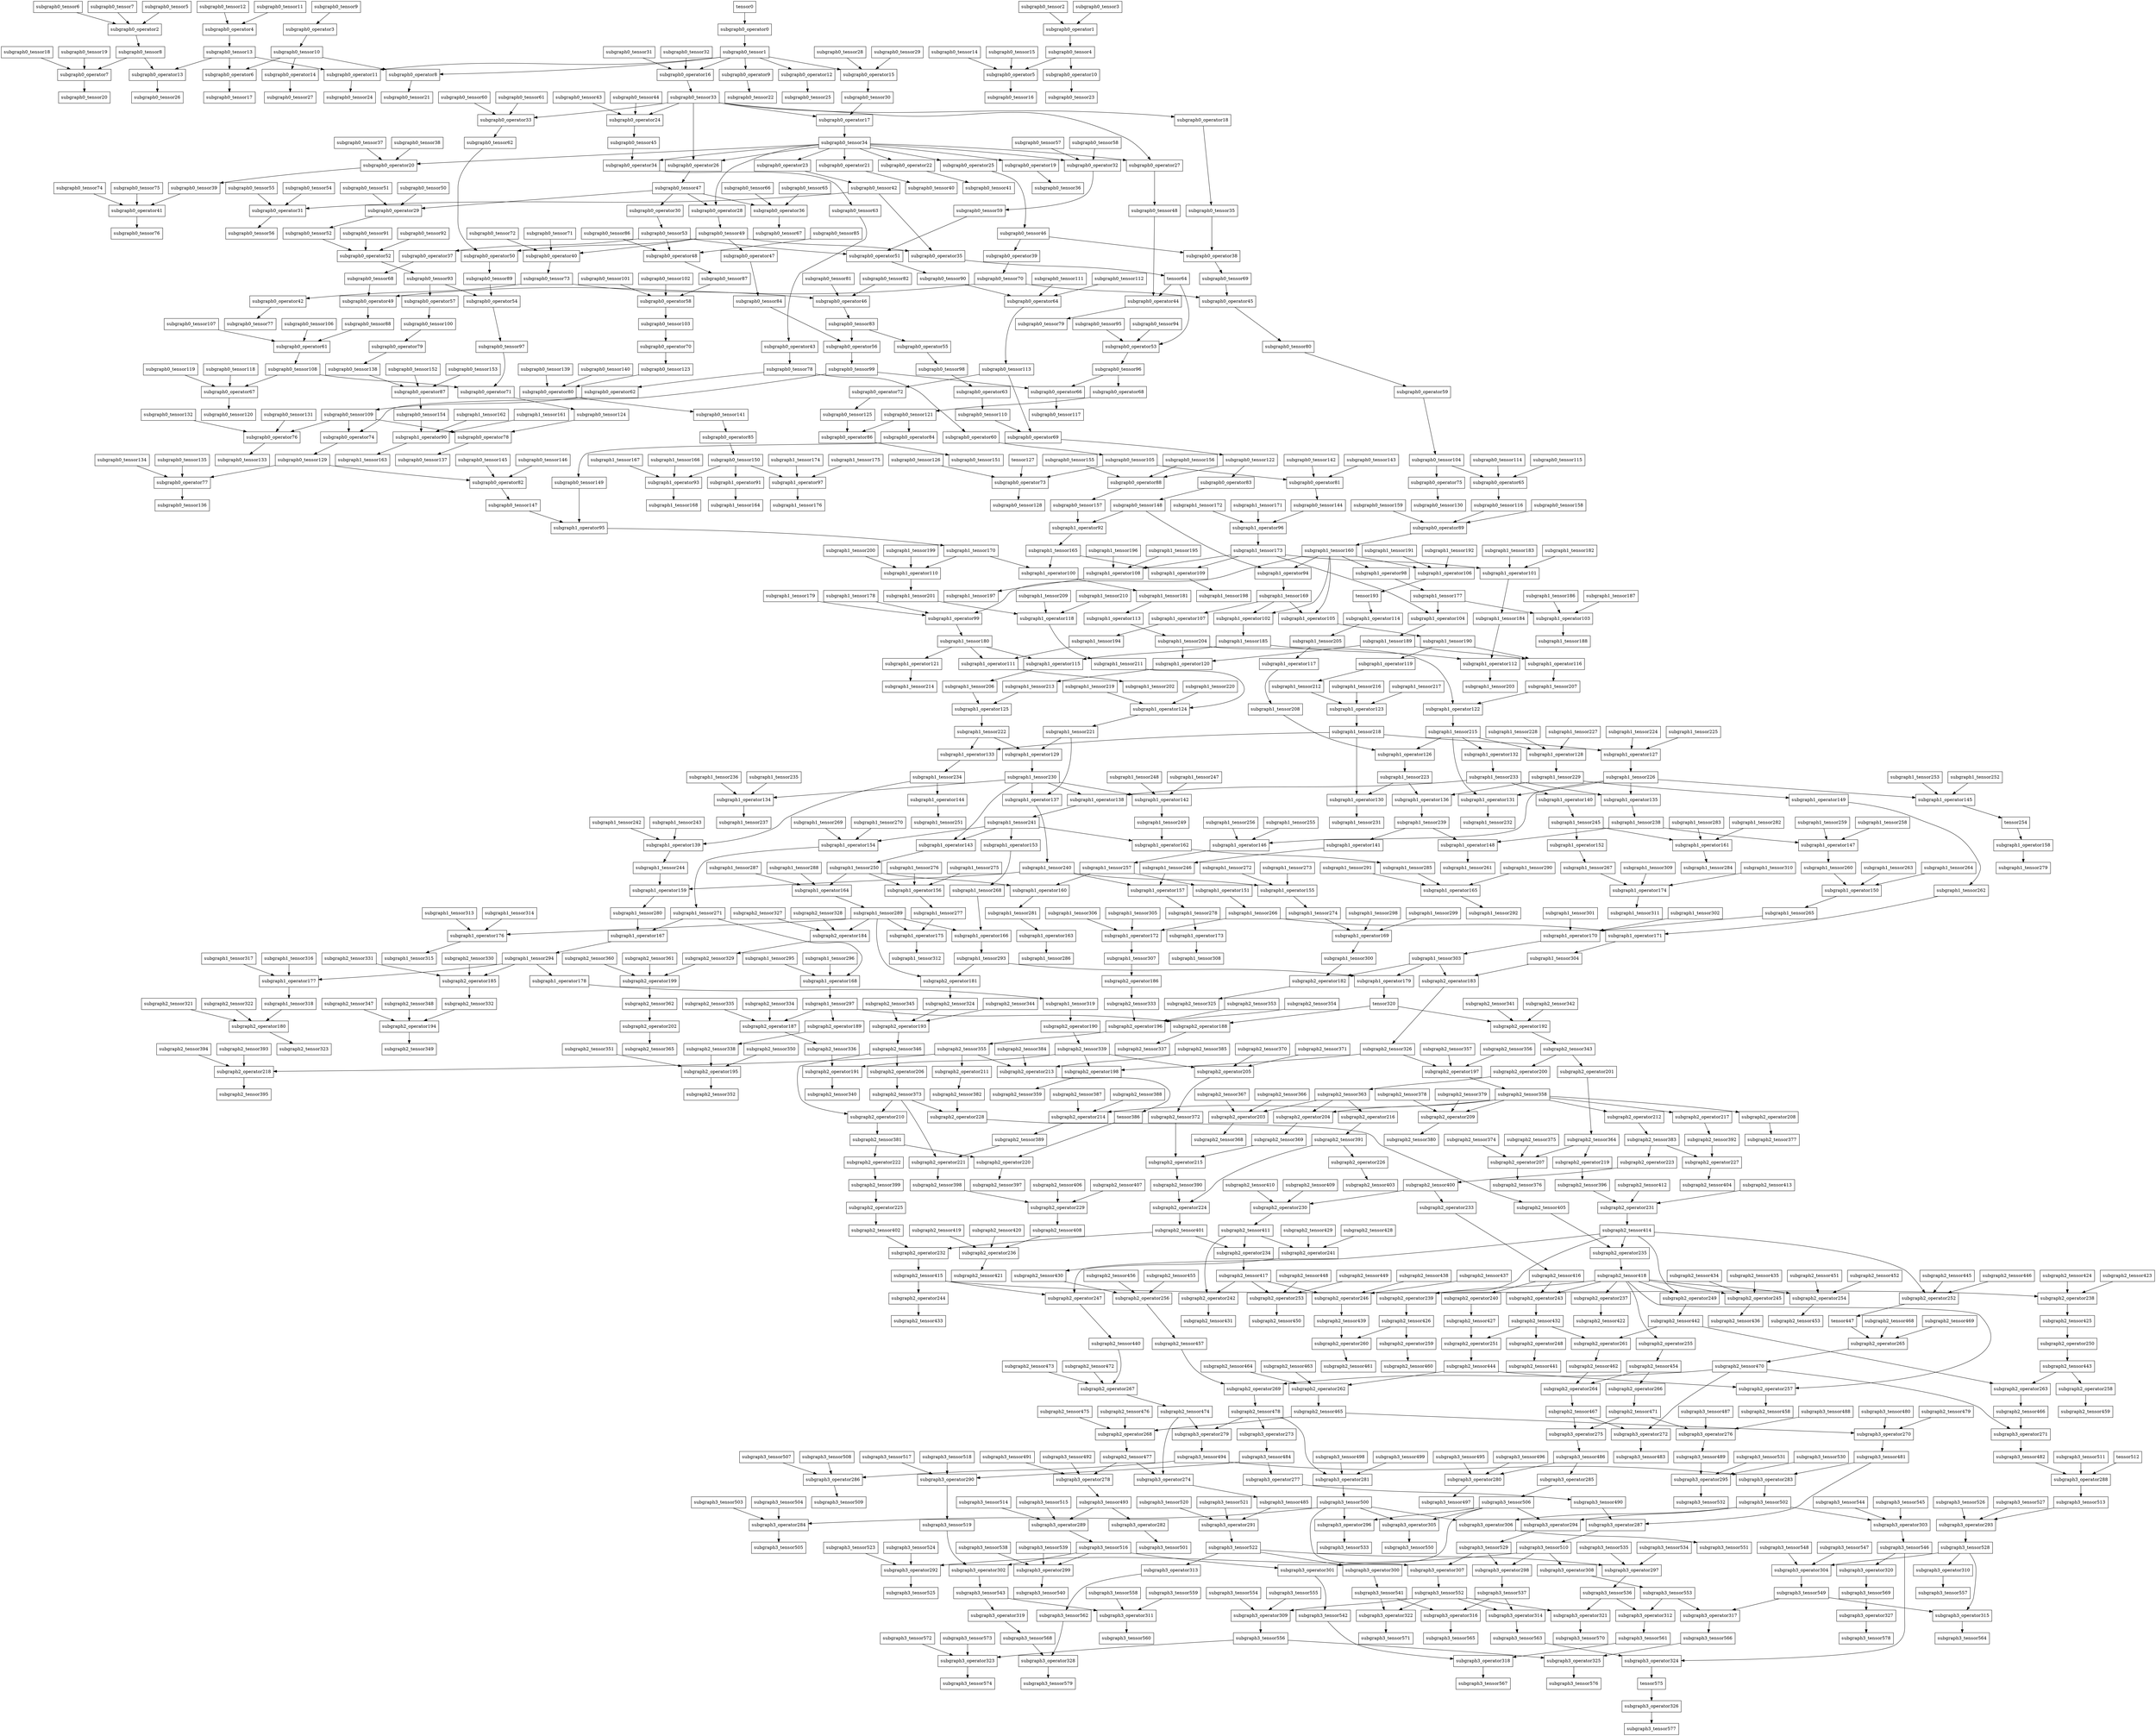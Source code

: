 digraph G {
	subgraph0_operator0 [shape=box]
	subgraph0_tensor1 [shape=box]
	tensor0 [shape=box]
	subgraph0_operator1 [shape=box]
	subgraph0_tensor4 [shape=box]
	subgraph0_tensor2 [shape=box]
	subgraph0_tensor3 [shape=box]
	subgraph0_operator2 [shape=box]
	subgraph0_tensor8 [shape=box]
	subgraph0_tensor5 [shape=box]
	subgraph0_tensor6 [shape=box]
	subgraph0_tensor7 [shape=box]
	subgraph0_operator3 [shape=box]
	subgraph0_tensor10 [shape=box]
	subgraph0_tensor9 [shape=box]
	subgraph0_operator4 [shape=box]
	subgraph0_tensor13 [shape=box]
	subgraph0_tensor11 [shape=box]
	subgraph0_tensor12 [shape=box]
	subgraph0_operator5 [shape=box]
	subgraph0_tensor16 [shape=box]
	subgraph0_tensor14 [shape=box]
	subgraph0_tensor15 [shape=box]
	subgraph0_operator6 [shape=box]
	subgraph0_tensor17 [shape=box]
	subgraph0_operator7 [shape=box]
	subgraph0_tensor20 [shape=box]
	subgraph0_tensor18 [shape=box]
	subgraph0_tensor19 [shape=box]
	subgraph0_operator8 [shape=box]
	subgraph0_tensor21 [shape=box]
	subgraph0_operator9 [shape=box]
	subgraph0_tensor22 [shape=box]
	subgraph0_operator10 [shape=box]
	subgraph0_tensor23 [shape=box]
	subgraph0_operator11 [shape=box]
	subgraph0_tensor24 [shape=box]
	subgraph0_operator12 [shape=box]
	subgraph0_tensor25 [shape=box]
	subgraph0_operator13 [shape=box]
	subgraph0_tensor26 [shape=box]
	subgraph0_operator14 [shape=box]
	subgraph0_tensor27 [shape=box]
	subgraph0_operator15 [shape=box]
	subgraph0_tensor30 [shape=box]
	subgraph0_tensor28 [shape=box]
	subgraph0_tensor29 [shape=box]
	subgraph0_operator16 [shape=box]
	subgraph0_tensor33 [shape=box]
	subgraph0_tensor31 [shape=box]
	subgraph0_tensor32 [shape=box]
	subgraph0_operator17 [shape=box]
	subgraph0_tensor34 [shape=box]
	subgraph0_operator18 [shape=box]
	subgraph0_tensor35 [shape=box]
	subgraph0_operator19 [shape=box]
	subgraph0_tensor36 [shape=box]
	subgraph0_operator20 [shape=box]
	subgraph0_tensor39 [shape=box]
	subgraph0_tensor37 [shape=box]
	subgraph0_tensor38 [shape=box]
	subgraph0_operator21 [shape=box]
	subgraph0_tensor40 [shape=box]
	subgraph0_operator22 [shape=box]
	subgraph0_tensor41 [shape=box]
	subgraph0_operator23 [shape=box]
	subgraph0_tensor42 [shape=box]
	subgraph0_operator24 [shape=box]
	subgraph0_tensor45 [shape=box]
	subgraph0_tensor43 [shape=box]
	subgraph0_tensor44 [shape=box]
	subgraph0_operator25 [shape=box]
	subgraph0_tensor46 [shape=box]
	subgraph0_operator26 [shape=box]
	subgraph0_tensor47 [shape=box]
	subgraph0_operator27 [shape=box]
	subgraph0_tensor48 [shape=box]
	subgraph0_operator28 [shape=box]
	subgraph0_tensor49 [shape=box]
	subgraph0_operator29 [shape=box]
	subgraph0_tensor52 [shape=box]
	subgraph0_tensor50 [shape=box]
	subgraph0_tensor51 [shape=box]
	subgraph0_operator30 [shape=box]
	subgraph0_tensor53 [shape=box]
	subgraph0_operator31 [shape=box]
	subgraph0_tensor56 [shape=box]
	subgraph0_tensor54 [shape=box]
	subgraph0_tensor55 [shape=box]
	subgraph0_operator32 [shape=box]
	subgraph0_tensor59 [shape=box]
	subgraph0_tensor57 [shape=box]
	subgraph0_tensor58 [shape=box]
	subgraph0_operator33 [shape=box]
	subgraph0_tensor62 [shape=box]
	subgraph0_tensor60 [shape=box]
	subgraph0_tensor61 [shape=box]
	subgraph0_operator34 [shape=box]
	subgraph0_tensor63 [shape=box]
	subgraph0_operator35 [shape=box]
	tensor64 [shape=box]
	subgraph0_operator36 [shape=box]
	subgraph0_tensor67 [shape=box]
	subgraph0_tensor65 [shape=box]
	subgraph0_tensor66 [shape=box]
	subgraph0_operator37 [shape=box]
	subgraph0_tensor68 [shape=box]
	subgraph0_operator38 [shape=box]
	subgraph0_tensor69 [shape=box]
	subgraph0_operator39 [shape=box]
	subgraph0_tensor70 [shape=box]
	subgraph0_operator40 [shape=box]
	subgraph0_tensor73 [shape=box]
	subgraph0_tensor71 [shape=box]
	subgraph0_tensor72 [shape=box]
	subgraph0_operator41 [shape=box]
	subgraph0_tensor76 [shape=box]
	subgraph0_tensor74 [shape=box]
	subgraph0_tensor75 [shape=box]
	subgraph0_operator42 [shape=box]
	subgraph0_tensor77 [shape=box]
	subgraph0_operator43 [shape=box]
	subgraph0_tensor78 [shape=box]
	subgraph0_operator44 [shape=box]
	subgraph0_tensor79 [shape=box]
	subgraph0_operator45 [shape=box]
	subgraph0_tensor80 [shape=box]
	subgraph0_operator46 [shape=box]
	subgraph0_tensor83 [shape=box]
	subgraph0_tensor81 [shape=box]
	subgraph0_tensor82 [shape=box]
	subgraph0_operator47 [shape=box]
	subgraph0_tensor84 [shape=box]
	subgraph0_operator48 [shape=box]
	subgraph0_tensor87 [shape=box]
	subgraph0_tensor85 [shape=box]
	subgraph0_tensor86 [shape=box]
	subgraph0_operator49 [shape=box]
	subgraph0_tensor88 [shape=box]
	subgraph0_operator50 [shape=box]
	subgraph0_tensor89 [shape=box]
	subgraph0_operator51 [shape=box]
	subgraph0_tensor90 [shape=box]
	subgraph0_operator52 [shape=box]
	subgraph0_tensor93 [shape=box]
	subgraph0_tensor91 [shape=box]
	subgraph0_tensor92 [shape=box]
	subgraph0_operator53 [shape=box]
	subgraph0_tensor96 [shape=box]
	subgraph0_tensor94 [shape=box]
	subgraph0_tensor95 [shape=box]
	subgraph0_operator54 [shape=box]
	subgraph0_tensor97 [shape=box]
	subgraph0_operator55 [shape=box]
	subgraph0_tensor98 [shape=box]
	subgraph0_operator56 [shape=box]
	subgraph0_tensor99 [shape=box]
	subgraph0_operator57 [shape=box]
	subgraph0_tensor100 [shape=box]
	subgraph0_operator58 [shape=box]
	subgraph0_tensor103 [shape=box]
	subgraph0_tensor101 [shape=box]
	subgraph0_tensor102 [shape=box]
	subgraph0_operator59 [shape=box]
	subgraph0_tensor104 [shape=box]
	subgraph0_operator60 [shape=box]
	subgraph0_tensor105 [shape=box]
	subgraph0_operator61 [shape=box]
	subgraph0_tensor108 [shape=box]
	subgraph0_tensor106 [shape=box]
	subgraph0_tensor107 [shape=box]
	subgraph0_operator62 [shape=box]
	subgraph0_tensor109 [shape=box]
	subgraph0_operator63 [shape=box]
	subgraph0_tensor110 [shape=box]
	subgraph0_operator64 [shape=box]
	subgraph0_tensor113 [shape=box]
	subgraph0_tensor111 [shape=box]
	subgraph0_tensor112 [shape=box]
	subgraph0_operator65 [shape=box]
	subgraph0_tensor116 [shape=box]
	subgraph0_tensor114 [shape=box]
	subgraph0_tensor115 [shape=box]
	subgraph0_operator66 [shape=box]
	subgraph0_tensor117 [shape=box]
	subgraph0_operator67 [shape=box]
	subgraph0_tensor120 [shape=box]
	subgraph0_tensor118 [shape=box]
	subgraph0_tensor119 [shape=box]
	subgraph0_operator68 [shape=box]
	subgraph0_tensor121 [shape=box]
	subgraph0_operator69 [shape=box]
	subgraph0_tensor122 [shape=box]
	subgraph0_operator70 [shape=box]
	subgraph0_tensor123 [shape=box]
	subgraph0_operator71 [shape=box]
	subgraph0_tensor124 [shape=box]
	subgraph0_operator72 [shape=box]
	subgraph0_tensor125 [shape=box]
	subgraph0_operator73 [shape=box]
	subgraph0_tensor128 [shape=box]
	subgraph0_tensor126 [shape=box]
	tensor127 [shape=box]
	subgraph0_operator74 [shape=box]
	subgraph0_tensor129 [shape=box]
	subgraph0_operator75 [shape=box]
	subgraph0_tensor130 [shape=box]
	subgraph0_operator76 [shape=box]
	subgraph0_tensor133 [shape=box]
	subgraph0_tensor131 [shape=box]
	subgraph0_tensor132 [shape=box]
	subgraph0_operator77 [shape=box]
	subgraph0_tensor136 [shape=box]
	subgraph0_tensor134 [shape=box]
	subgraph0_tensor135 [shape=box]
	subgraph0_operator78 [shape=box]
	subgraph0_tensor137 [shape=box]
	subgraph0_operator79 [shape=box]
	subgraph0_tensor138 [shape=box]
	subgraph0_operator80 [shape=box]
	subgraph0_tensor141 [shape=box]
	subgraph0_tensor139 [shape=box]
	subgraph0_tensor140 [shape=box]
	subgraph0_operator81 [shape=box]
	subgraph0_tensor144 [shape=box]
	subgraph0_tensor142 [shape=box]
	subgraph0_tensor143 [shape=box]
	subgraph0_operator82 [shape=box]
	subgraph0_tensor147 [shape=box]
	subgraph0_tensor145 [shape=box]
	subgraph0_tensor146 [shape=box]
	subgraph0_operator83 [shape=box]
	subgraph0_tensor148 [shape=box]
	subgraph0_operator84 [shape=box]
	subgraph0_tensor149 [shape=box]
	subgraph0_operator85 [shape=box]
	subgraph0_tensor150 [shape=box]
	subgraph0_operator86 [shape=box]
	subgraph0_tensor151 [shape=box]
	subgraph0_operator87 [shape=box]
	subgraph0_tensor154 [shape=box]
	subgraph0_tensor152 [shape=box]
	subgraph0_tensor153 [shape=box]
	subgraph0_operator88 [shape=box]
	subgraph0_tensor157 [shape=box]
	subgraph0_tensor155 [shape=box]
	subgraph0_tensor156 [shape=box]
	subgraph0_operator89 [shape=box]
	subgraph1_tensor160 [shape=box]
	subgraph0_tensor158 [shape=box]
	subgraph0_tensor159 [shape=box]
	subgraph1_operator90 [shape=box]
	subgraph1_tensor163 [shape=box]
	subgraph1_tensor161 [shape=box]
	subgraph1_tensor162 [shape=box]
	subgraph1_operator91 [shape=box]
	subgraph1_tensor164 [shape=box]
	subgraph1_operator92 [shape=box]
	subgraph1_tensor165 [shape=box]
	subgraph1_operator93 [shape=box]
	subgraph1_tensor168 [shape=box]
	subgraph1_tensor166 [shape=box]
	subgraph1_tensor167 [shape=box]
	subgraph1_operator94 [shape=box]
	subgraph1_tensor169 [shape=box]
	subgraph1_operator95 [shape=box]
	subgraph1_tensor170 [shape=box]
	subgraph1_operator96 [shape=box]
	subgraph1_tensor173 [shape=box]
	subgraph1_tensor171 [shape=box]
	subgraph1_tensor172 [shape=box]
	subgraph1_operator97 [shape=box]
	subgraph1_tensor176 [shape=box]
	subgraph1_tensor174 [shape=box]
	subgraph1_tensor175 [shape=box]
	subgraph1_operator98 [shape=box]
	subgraph1_tensor177 [shape=box]
	subgraph1_operator99 [shape=box]
	subgraph1_tensor180 [shape=box]
	subgraph1_tensor178 [shape=box]
	subgraph1_tensor179 [shape=box]
	subgraph1_operator100 [shape=box]
	subgraph1_tensor181 [shape=box]
	subgraph1_operator101 [shape=box]
	subgraph1_tensor184 [shape=box]
	subgraph1_tensor182 [shape=box]
	subgraph1_tensor183 [shape=box]
	subgraph1_operator102 [shape=box]
	subgraph1_tensor185 [shape=box]
	subgraph1_operator103 [shape=box]
	subgraph1_tensor188 [shape=box]
	subgraph1_tensor186 [shape=box]
	subgraph1_tensor187 [shape=box]
	subgraph1_operator104 [shape=box]
	subgraph1_tensor189 [shape=box]
	subgraph1_operator105 [shape=box]
	subgraph1_tensor190 [shape=box]
	subgraph1_operator106 [shape=box]
	tensor193 [shape=box]
	subgraph1_tensor191 [shape=box]
	subgraph1_tensor192 [shape=box]
	subgraph1_operator107 [shape=box]
	subgraph1_tensor194 [shape=box]
	subgraph1_operator108 [shape=box]
	subgraph1_tensor197 [shape=box]
	subgraph1_tensor195 [shape=box]
	subgraph1_tensor196 [shape=box]
	subgraph1_operator109 [shape=box]
	subgraph1_tensor198 [shape=box]
	subgraph1_operator110 [shape=box]
	subgraph1_tensor201 [shape=box]
	subgraph1_tensor199 [shape=box]
	subgraph1_tensor200 [shape=box]
	subgraph1_operator111 [shape=box]
	subgraph1_tensor202 [shape=box]
	subgraph1_operator112 [shape=box]
	subgraph1_tensor203 [shape=box]
	subgraph1_operator113 [shape=box]
	subgraph1_tensor204 [shape=box]
	subgraph1_operator114 [shape=box]
	subgraph1_tensor205 [shape=box]
	subgraph1_operator115 [shape=box]
	subgraph1_tensor206 [shape=box]
	subgraph1_operator116 [shape=box]
	subgraph1_tensor207 [shape=box]
	subgraph1_operator117 [shape=box]
	subgraph1_tensor208 [shape=box]
	subgraph1_operator118 [shape=box]
	subgraph1_tensor211 [shape=box]
	subgraph1_tensor209 [shape=box]
	subgraph1_tensor210 [shape=box]
	subgraph1_operator119 [shape=box]
	subgraph1_tensor212 [shape=box]
	subgraph1_operator120 [shape=box]
	subgraph1_tensor213 [shape=box]
	subgraph1_operator121 [shape=box]
	subgraph1_tensor214 [shape=box]
	subgraph1_operator122 [shape=box]
	subgraph1_tensor215 [shape=box]
	subgraph1_operator123 [shape=box]
	subgraph1_tensor218 [shape=box]
	subgraph1_tensor216 [shape=box]
	subgraph1_tensor217 [shape=box]
	subgraph1_operator124 [shape=box]
	subgraph1_tensor221 [shape=box]
	subgraph1_tensor219 [shape=box]
	subgraph1_tensor220 [shape=box]
	subgraph1_operator125 [shape=box]
	subgraph1_tensor222 [shape=box]
	subgraph1_operator126 [shape=box]
	subgraph1_tensor223 [shape=box]
	subgraph1_operator127 [shape=box]
	subgraph1_tensor226 [shape=box]
	subgraph1_tensor224 [shape=box]
	subgraph1_tensor225 [shape=box]
	subgraph1_operator128 [shape=box]
	subgraph1_tensor229 [shape=box]
	subgraph1_tensor227 [shape=box]
	subgraph1_tensor228 [shape=box]
	subgraph1_operator129 [shape=box]
	subgraph1_tensor230 [shape=box]
	subgraph1_operator130 [shape=box]
	subgraph1_tensor231 [shape=box]
	subgraph1_operator131 [shape=box]
	subgraph1_tensor232 [shape=box]
	subgraph1_operator132 [shape=box]
	subgraph1_tensor233 [shape=box]
	subgraph1_operator133 [shape=box]
	subgraph1_tensor234 [shape=box]
	subgraph1_operator134 [shape=box]
	subgraph1_tensor237 [shape=box]
	subgraph1_tensor235 [shape=box]
	subgraph1_tensor236 [shape=box]
	subgraph1_operator135 [shape=box]
	subgraph1_tensor238 [shape=box]
	subgraph1_operator136 [shape=box]
	subgraph1_tensor239 [shape=box]
	subgraph1_operator137 [shape=box]
	subgraph1_tensor240 [shape=box]
	subgraph1_operator138 [shape=box]
	subgraph1_tensor241 [shape=box]
	subgraph1_operator139 [shape=box]
	subgraph1_tensor244 [shape=box]
	subgraph1_tensor242 [shape=box]
	subgraph1_tensor243 [shape=box]
	subgraph1_operator140 [shape=box]
	subgraph1_tensor245 [shape=box]
	subgraph1_operator141 [shape=box]
	subgraph1_tensor246 [shape=box]
	subgraph1_operator142 [shape=box]
	subgraph1_tensor249 [shape=box]
	subgraph1_tensor247 [shape=box]
	subgraph1_tensor248 [shape=box]
	subgraph1_operator143 [shape=box]
	subgraph1_tensor250 [shape=box]
	subgraph1_operator144 [shape=box]
	subgraph1_tensor251 [shape=box]
	subgraph1_operator145 [shape=box]
	tensor254 [shape=box]
	subgraph1_tensor252 [shape=box]
	subgraph1_tensor253 [shape=box]
	subgraph1_operator146 [shape=box]
	subgraph1_tensor257 [shape=box]
	subgraph1_tensor255 [shape=box]
	subgraph1_tensor256 [shape=box]
	subgraph1_operator147 [shape=box]
	subgraph1_tensor260 [shape=box]
	subgraph1_tensor258 [shape=box]
	subgraph1_tensor259 [shape=box]
	subgraph1_operator148 [shape=box]
	subgraph1_tensor261 [shape=box]
	subgraph1_operator149 [shape=box]
	subgraph1_tensor262 [shape=box]
	subgraph1_operator150 [shape=box]
	subgraph1_tensor265 [shape=box]
	subgraph1_tensor263 [shape=box]
	subgraph1_tensor264 [shape=box]
	subgraph1_operator151 [shape=box]
	subgraph1_tensor266 [shape=box]
	subgraph1_operator152 [shape=box]
	subgraph1_tensor267 [shape=box]
	subgraph1_operator153 [shape=box]
	subgraph1_tensor268 [shape=box]
	subgraph1_operator154 [shape=box]
	subgraph1_tensor271 [shape=box]
	subgraph1_tensor269 [shape=box]
	subgraph1_tensor270 [shape=box]
	subgraph1_operator155 [shape=box]
	subgraph1_tensor274 [shape=box]
	subgraph1_tensor272 [shape=box]
	subgraph1_tensor273 [shape=box]
	subgraph1_operator156 [shape=box]
	subgraph1_tensor277 [shape=box]
	subgraph1_tensor275 [shape=box]
	subgraph1_tensor276 [shape=box]
	subgraph1_operator157 [shape=box]
	subgraph1_tensor278 [shape=box]
	subgraph1_operator158 [shape=box]
	subgraph1_tensor279 [shape=box]
	subgraph1_operator159 [shape=box]
	subgraph1_tensor280 [shape=box]
	subgraph1_operator160 [shape=box]
	subgraph1_tensor281 [shape=box]
	subgraph1_operator161 [shape=box]
	subgraph1_tensor284 [shape=box]
	subgraph1_tensor282 [shape=box]
	subgraph1_tensor283 [shape=box]
	subgraph1_operator162 [shape=box]
	subgraph1_tensor285 [shape=box]
	subgraph1_operator163 [shape=box]
	subgraph1_tensor286 [shape=box]
	subgraph1_operator164 [shape=box]
	subgraph1_tensor289 [shape=box]
	subgraph1_tensor287 [shape=box]
	subgraph1_tensor288 [shape=box]
	subgraph1_operator165 [shape=box]
	subgraph1_tensor292 [shape=box]
	subgraph1_tensor290 [shape=box]
	subgraph1_tensor291 [shape=box]
	subgraph1_operator166 [shape=box]
	subgraph1_tensor293 [shape=box]
	subgraph1_operator167 [shape=box]
	subgraph1_tensor294 [shape=box]
	subgraph1_operator168 [shape=box]
	subgraph1_tensor297 [shape=box]
	subgraph1_tensor295 [shape=box]
	subgraph1_tensor296 [shape=box]
	subgraph1_operator169 [shape=box]
	subgraph1_tensor300 [shape=box]
	subgraph1_tensor298 [shape=box]
	subgraph1_tensor299 [shape=box]
	subgraph1_operator170 [shape=box]
	subgraph1_tensor303 [shape=box]
	subgraph1_tensor301 [shape=box]
	subgraph1_tensor302 [shape=box]
	subgraph1_operator171 [shape=box]
	subgraph1_tensor304 [shape=box]
	subgraph1_operator172 [shape=box]
	subgraph1_tensor307 [shape=box]
	subgraph1_tensor305 [shape=box]
	subgraph1_tensor306 [shape=box]
	subgraph1_operator173 [shape=box]
	subgraph1_tensor308 [shape=box]
	subgraph1_operator174 [shape=box]
	subgraph1_tensor311 [shape=box]
	subgraph1_tensor309 [shape=box]
	subgraph1_tensor310 [shape=box]
	subgraph1_operator175 [shape=box]
	subgraph1_tensor312 [shape=box]
	subgraph1_operator176 [shape=box]
	subgraph1_tensor315 [shape=box]
	subgraph1_tensor313 [shape=box]
	subgraph1_tensor314 [shape=box]
	subgraph1_operator177 [shape=box]
	subgraph1_tensor318 [shape=box]
	subgraph1_tensor316 [shape=box]
	subgraph1_tensor317 [shape=box]
	subgraph1_operator178 [shape=box]
	subgraph1_tensor319 [shape=box]
	subgraph1_operator179 [shape=box]
	tensor320 [shape=box]
	subgraph2_operator180 [shape=box]
	subgraph2_tensor323 [shape=box]
	subgraph2_tensor321 [shape=box]
	subgraph2_tensor322 [shape=box]
	subgraph2_operator181 [shape=box]
	subgraph2_tensor324 [shape=box]
	subgraph2_operator182 [shape=box]
	subgraph2_tensor325 [shape=box]
	subgraph2_operator183 [shape=box]
	subgraph2_tensor326 [shape=box]
	subgraph2_operator184 [shape=box]
	subgraph2_tensor329 [shape=box]
	subgraph2_tensor327 [shape=box]
	subgraph2_tensor328 [shape=box]
	subgraph2_operator185 [shape=box]
	subgraph2_tensor332 [shape=box]
	subgraph2_tensor330 [shape=box]
	subgraph2_tensor331 [shape=box]
	subgraph2_operator186 [shape=box]
	subgraph2_tensor333 [shape=box]
	subgraph2_operator187 [shape=box]
	subgraph2_tensor336 [shape=box]
	subgraph2_tensor334 [shape=box]
	subgraph2_tensor335 [shape=box]
	subgraph2_operator188 [shape=box]
	subgraph2_tensor337 [shape=box]
	subgraph2_operator189 [shape=box]
	subgraph2_tensor338 [shape=box]
	subgraph2_operator190 [shape=box]
	subgraph2_tensor339 [shape=box]
	subgraph2_operator191 [shape=box]
	subgraph2_tensor340 [shape=box]
	subgraph2_operator192 [shape=box]
	subgraph2_tensor343 [shape=box]
	subgraph2_tensor341 [shape=box]
	subgraph2_tensor342 [shape=box]
	subgraph2_operator193 [shape=box]
	subgraph2_tensor346 [shape=box]
	subgraph2_tensor344 [shape=box]
	subgraph2_tensor345 [shape=box]
	subgraph2_operator194 [shape=box]
	subgraph2_tensor349 [shape=box]
	subgraph2_tensor347 [shape=box]
	subgraph2_tensor348 [shape=box]
	subgraph2_operator195 [shape=box]
	subgraph2_tensor352 [shape=box]
	subgraph2_tensor350 [shape=box]
	subgraph2_tensor351 [shape=box]
	subgraph2_operator196 [shape=box]
	subgraph2_tensor355 [shape=box]
	subgraph2_tensor353 [shape=box]
	subgraph2_tensor354 [shape=box]
	subgraph2_operator197 [shape=box]
	subgraph2_tensor358 [shape=box]
	subgraph2_tensor356 [shape=box]
	subgraph2_tensor357 [shape=box]
	subgraph2_operator198 [shape=box]
	subgraph2_tensor359 [shape=box]
	subgraph2_operator199 [shape=box]
	subgraph2_tensor362 [shape=box]
	subgraph2_tensor360 [shape=box]
	subgraph2_tensor361 [shape=box]
	subgraph2_operator200 [shape=box]
	subgraph2_tensor363 [shape=box]
	subgraph2_operator201 [shape=box]
	subgraph2_tensor364 [shape=box]
	subgraph2_operator202 [shape=box]
	subgraph2_tensor365 [shape=box]
	subgraph2_operator203 [shape=box]
	subgraph2_tensor368 [shape=box]
	subgraph2_tensor366 [shape=box]
	subgraph2_tensor367 [shape=box]
	subgraph2_operator204 [shape=box]
	subgraph2_tensor369 [shape=box]
	subgraph2_operator205 [shape=box]
	subgraph2_tensor372 [shape=box]
	subgraph2_tensor370 [shape=box]
	subgraph2_tensor371 [shape=box]
	subgraph2_operator206 [shape=box]
	subgraph2_tensor373 [shape=box]
	subgraph2_operator207 [shape=box]
	subgraph2_tensor376 [shape=box]
	subgraph2_tensor374 [shape=box]
	subgraph2_tensor375 [shape=box]
	subgraph2_operator208 [shape=box]
	subgraph2_tensor377 [shape=box]
	subgraph2_operator209 [shape=box]
	subgraph2_tensor380 [shape=box]
	subgraph2_tensor378 [shape=box]
	subgraph2_tensor379 [shape=box]
	subgraph2_operator210 [shape=box]
	subgraph2_tensor381 [shape=box]
	subgraph2_operator211 [shape=box]
	subgraph2_tensor382 [shape=box]
	subgraph2_operator212 [shape=box]
	subgraph2_tensor383 [shape=box]
	subgraph2_operator213 [shape=box]
	tensor386 [shape=box]
	subgraph2_tensor384 [shape=box]
	subgraph2_tensor385 [shape=box]
	subgraph2_operator214 [shape=box]
	subgraph2_tensor389 [shape=box]
	subgraph2_tensor387 [shape=box]
	subgraph2_tensor388 [shape=box]
	subgraph2_operator215 [shape=box]
	subgraph2_tensor390 [shape=box]
	subgraph2_operator216 [shape=box]
	subgraph2_tensor391 [shape=box]
	subgraph2_operator217 [shape=box]
	subgraph2_tensor392 [shape=box]
	subgraph2_operator218 [shape=box]
	subgraph2_tensor395 [shape=box]
	subgraph2_tensor393 [shape=box]
	subgraph2_tensor394 [shape=box]
	subgraph2_operator219 [shape=box]
	subgraph2_tensor396 [shape=box]
	subgraph2_operator220 [shape=box]
	subgraph2_tensor397 [shape=box]
	subgraph2_operator221 [shape=box]
	subgraph2_tensor398 [shape=box]
	subgraph2_operator222 [shape=box]
	subgraph2_tensor399 [shape=box]
	subgraph2_operator223 [shape=box]
	subgraph2_tensor400 [shape=box]
	subgraph2_operator224 [shape=box]
	subgraph2_tensor401 [shape=box]
	subgraph2_operator225 [shape=box]
	subgraph2_tensor402 [shape=box]
	subgraph2_operator226 [shape=box]
	subgraph2_tensor403 [shape=box]
	subgraph2_operator227 [shape=box]
	subgraph2_tensor404 [shape=box]
	subgraph2_operator228 [shape=box]
	subgraph2_tensor405 [shape=box]
	subgraph2_operator229 [shape=box]
	subgraph2_tensor408 [shape=box]
	subgraph2_tensor406 [shape=box]
	subgraph2_tensor407 [shape=box]
	subgraph2_operator230 [shape=box]
	subgraph2_tensor411 [shape=box]
	subgraph2_tensor409 [shape=box]
	subgraph2_tensor410 [shape=box]
	subgraph2_operator231 [shape=box]
	subgraph2_tensor414 [shape=box]
	subgraph2_tensor412 [shape=box]
	subgraph2_tensor413 [shape=box]
	subgraph2_operator232 [shape=box]
	subgraph2_tensor415 [shape=box]
	subgraph2_operator233 [shape=box]
	subgraph2_tensor416 [shape=box]
	subgraph2_operator234 [shape=box]
	subgraph2_tensor417 [shape=box]
	subgraph2_operator235 [shape=box]
	subgraph2_tensor418 [shape=box]
	subgraph2_operator236 [shape=box]
	subgraph2_tensor421 [shape=box]
	subgraph2_tensor419 [shape=box]
	subgraph2_tensor420 [shape=box]
	subgraph2_operator237 [shape=box]
	subgraph2_tensor422 [shape=box]
	subgraph2_operator238 [shape=box]
	subgraph2_tensor425 [shape=box]
	subgraph2_tensor423 [shape=box]
	subgraph2_tensor424 [shape=box]
	subgraph2_operator239 [shape=box]
	subgraph2_tensor426 [shape=box]
	subgraph2_operator240 [shape=box]
	subgraph2_tensor427 [shape=box]
	subgraph2_operator241 [shape=box]
	subgraph2_tensor430 [shape=box]
	subgraph2_tensor428 [shape=box]
	subgraph2_tensor429 [shape=box]
	subgraph2_operator242 [shape=box]
	subgraph2_tensor431 [shape=box]
	subgraph2_operator243 [shape=box]
	subgraph2_tensor432 [shape=box]
	subgraph2_operator244 [shape=box]
	subgraph2_tensor433 [shape=box]
	subgraph2_operator245 [shape=box]
	subgraph2_tensor436 [shape=box]
	subgraph2_tensor434 [shape=box]
	subgraph2_tensor435 [shape=box]
	subgraph2_operator246 [shape=box]
	subgraph2_tensor439 [shape=box]
	subgraph2_tensor437 [shape=box]
	subgraph2_tensor438 [shape=box]
	subgraph2_operator247 [shape=box]
	subgraph2_tensor440 [shape=box]
	subgraph2_operator248 [shape=box]
	subgraph2_tensor441 [shape=box]
	subgraph2_operator249 [shape=box]
	subgraph2_tensor442 [shape=box]
	subgraph2_operator250 [shape=box]
	subgraph2_tensor443 [shape=box]
	subgraph2_operator251 [shape=box]
	subgraph2_tensor444 [shape=box]
	subgraph2_operator252 [shape=box]
	tensor447 [shape=box]
	subgraph2_tensor445 [shape=box]
	subgraph2_tensor446 [shape=box]
	subgraph2_operator253 [shape=box]
	subgraph2_tensor450 [shape=box]
	subgraph2_tensor448 [shape=box]
	subgraph2_tensor449 [shape=box]
	subgraph2_operator254 [shape=box]
	subgraph2_tensor453 [shape=box]
	subgraph2_tensor451 [shape=box]
	subgraph2_tensor452 [shape=box]
	subgraph2_operator255 [shape=box]
	subgraph2_tensor454 [shape=box]
	subgraph2_operator256 [shape=box]
	subgraph2_tensor457 [shape=box]
	subgraph2_tensor455 [shape=box]
	subgraph2_tensor456 [shape=box]
	subgraph2_operator257 [shape=box]
	subgraph2_tensor458 [shape=box]
	subgraph2_operator258 [shape=box]
	subgraph2_tensor459 [shape=box]
	subgraph2_operator259 [shape=box]
	subgraph2_tensor460 [shape=box]
	subgraph2_operator260 [shape=box]
	subgraph2_tensor461 [shape=box]
	subgraph2_operator261 [shape=box]
	subgraph2_tensor462 [shape=box]
	subgraph2_operator262 [shape=box]
	subgraph2_tensor465 [shape=box]
	subgraph2_tensor463 [shape=box]
	subgraph2_tensor464 [shape=box]
	subgraph2_operator263 [shape=box]
	subgraph2_tensor466 [shape=box]
	subgraph2_operator264 [shape=box]
	subgraph2_tensor467 [shape=box]
	subgraph2_operator265 [shape=box]
	subgraph2_tensor470 [shape=box]
	subgraph2_tensor468 [shape=box]
	subgraph2_tensor469 [shape=box]
	subgraph2_operator266 [shape=box]
	subgraph2_tensor471 [shape=box]
	subgraph2_operator267 [shape=box]
	subgraph2_tensor474 [shape=box]
	subgraph2_tensor472 [shape=box]
	subgraph2_tensor473 [shape=box]
	subgraph2_operator268 [shape=box]
	subgraph2_tensor477 [shape=box]
	subgraph2_tensor475 [shape=box]
	subgraph2_tensor476 [shape=box]
	subgraph2_operator269 [shape=box]
	subgraph2_tensor478 [shape=box]
	subgraph3_operator270 [shape=box]
	subgraph3_tensor481 [shape=box]
	subgraph2_tensor479 [shape=box]
	subgraph3_tensor480 [shape=box]
	subgraph3_operator271 [shape=box]
	subgraph3_tensor482 [shape=box]
	subgraph3_operator272 [shape=box]
	subgraph3_tensor483 [shape=box]
	subgraph3_operator273 [shape=box]
	subgraph3_tensor484 [shape=box]
	subgraph3_operator274 [shape=box]
	subgraph3_tensor485 [shape=box]
	subgraph3_operator275 [shape=box]
	subgraph3_tensor486 [shape=box]
	subgraph3_operator276 [shape=box]
	subgraph3_tensor489 [shape=box]
	subgraph3_tensor487 [shape=box]
	subgraph3_tensor488 [shape=box]
	subgraph3_operator277 [shape=box]
	subgraph3_tensor490 [shape=box]
	subgraph3_operator278 [shape=box]
	subgraph3_tensor493 [shape=box]
	subgraph3_tensor491 [shape=box]
	subgraph3_tensor492 [shape=box]
	subgraph3_operator279 [shape=box]
	subgraph3_tensor494 [shape=box]
	subgraph3_operator280 [shape=box]
	subgraph3_tensor497 [shape=box]
	subgraph3_tensor495 [shape=box]
	subgraph3_tensor496 [shape=box]
	subgraph3_operator281 [shape=box]
	subgraph3_tensor500 [shape=box]
	subgraph3_tensor498 [shape=box]
	subgraph3_tensor499 [shape=box]
	subgraph3_operator282 [shape=box]
	subgraph3_tensor501 [shape=box]
	subgraph3_operator283 [shape=box]
	subgraph3_tensor502 [shape=box]
	subgraph3_operator284 [shape=box]
	subgraph3_tensor505 [shape=box]
	subgraph3_tensor503 [shape=box]
	subgraph3_tensor504 [shape=box]
	subgraph3_operator285 [shape=box]
	subgraph3_tensor506 [shape=box]
	subgraph3_operator286 [shape=box]
	subgraph3_tensor509 [shape=box]
	subgraph3_tensor507 [shape=box]
	subgraph3_tensor508 [shape=box]
	subgraph3_operator287 [shape=box]
	subgraph3_tensor510 [shape=box]
	subgraph3_operator288 [shape=box]
	subgraph3_tensor513 [shape=box]
	subgraph3_tensor511 [shape=box]
	tensor512 [shape=box]
	subgraph3_operator289 [shape=box]
	subgraph3_tensor516 [shape=box]
	subgraph3_tensor514 [shape=box]
	subgraph3_tensor515 [shape=box]
	subgraph3_operator290 [shape=box]
	subgraph3_tensor519 [shape=box]
	subgraph3_tensor517 [shape=box]
	subgraph3_tensor518 [shape=box]
	subgraph3_operator291 [shape=box]
	subgraph3_tensor522 [shape=box]
	subgraph3_tensor520 [shape=box]
	subgraph3_tensor521 [shape=box]
	subgraph3_operator292 [shape=box]
	subgraph3_tensor525 [shape=box]
	subgraph3_tensor523 [shape=box]
	subgraph3_tensor524 [shape=box]
	subgraph3_operator293 [shape=box]
	subgraph3_tensor528 [shape=box]
	subgraph3_tensor526 [shape=box]
	subgraph3_tensor527 [shape=box]
	subgraph3_operator294 [shape=box]
	subgraph3_tensor529 [shape=box]
	subgraph3_operator295 [shape=box]
	subgraph3_tensor532 [shape=box]
	subgraph3_tensor530 [shape=box]
	subgraph3_tensor531 [shape=box]
	subgraph3_operator296 [shape=box]
	subgraph3_tensor533 [shape=box]
	subgraph3_operator297 [shape=box]
	subgraph3_tensor536 [shape=box]
	subgraph3_tensor534 [shape=box]
	subgraph3_tensor535 [shape=box]
	subgraph3_operator298 [shape=box]
	subgraph3_tensor537 [shape=box]
	subgraph3_operator299 [shape=box]
	subgraph3_tensor540 [shape=box]
	subgraph3_tensor538 [shape=box]
	subgraph3_tensor539 [shape=box]
	subgraph3_operator300 [shape=box]
	subgraph3_tensor541 [shape=box]
	subgraph3_operator301 [shape=box]
	subgraph3_tensor542 [shape=box]
	subgraph3_operator302 [shape=box]
	subgraph3_tensor543 [shape=box]
	subgraph3_operator303 [shape=box]
	subgraph3_tensor546 [shape=box]
	subgraph3_tensor544 [shape=box]
	subgraph3_tensor545 [shape=box]
	subgraph3_operator304 [shape=box]
	subgraph3_tensor549 [shape=box]
	subgraph3_tensor547 [shape=box]
	subgraph3_tensor548 [shape=box]
	subgraph3_operator305 [shape=box]
	subgraph3_tensor550 [shape=box]
	subgraph3_operator306 [shape=box]
	subgraph3_tensor551 [shape=box]
	subgraph3_operator307 [shape=box]
	subgraph3_tensor552 [shape=box]
	subgraph3_operator308 [shape=box]
	subgraph3_tensor553 [shape=box]
	subgraph3_operator309 [shape=box]
	subgraph3_tensor556 [shape=box]
	subgraph3_tensor554 [shape=box]
	subgraph3_tensor555 [shape=box]
	subgraph3_operator310 [shape=box]
	subgraph3_tensor557 [shape=box]
	subgraph3_operator311 [shape=box]
	subgraph3_tensor560 [shape=box]
	subgraph3_tensor558 [shape=box]
	subgraph3_tensor559 [shape=box]
	subgraph3_operator312 [shape=box]
	subgraph3_tensor561 [shape=box]
	subgraph3_operator313 [shape=box]
	subgraph3_tensor562 [shape=box]
	subgraph3_operator314 [shape=box]
	subgraph3_tensor563 [shape=box]
	subgraph3_operator315 [shape=box]
	subgraph3_tensor564 [shape=box]
	subgraph3_operator316 [shape=box]
	subgraph3_tensor565 [shape=box]
	subgraph3_operator317 [shape=box]
	subgraph3_tensor566 [shape=box]
	subgraph3_operator318 [shape=box]
	subgraph3_tensor567 [shape=box]
	subgraph3_operator319 [shape=box]
	subgraph3_tensor568 [shape=box]
	subgraph3_operator320 [shape=box]
	subgraph3_tensor569 [shape=box]
	subgraph3_operator321 [shape=box]
	subgraph3_tensor570 [shape=box]
	subgraph3_operator322 [shape=box]
	subgraph3_tensor571 [shape=box]
	subgraph3_operator323 [shape=box]
	subgraph3_tensor574 [shape=box]
	subgraph3_tensor572 [shape=box]
	subgraph3_tensor573 [shape=box]
	subgraph3_operator324 [shape=box]
	tensor575 [shape=box]
	subgraph3_operator325 [shape=box]
	subgraph3_tensor576 [shape=box]
	subgraph3_operator326 [shape=box]
	subgraph3_tensor577 [shape=box]
	subgraph3_operator327 [shape=box]
	subgraph3_tensor578 [shape=box]
	subgraph3_operator328 [shape=box]
	subgraph3_tensor579 [shape=box]
	tensor0 -> subgraph0_operator0
	subgraph0_operator0 -> subgraph0_tensor1
	subgraph0_tensor2 -> subgraph0_operator1
	subgraph0_tensor3 -> subgraph0_operator1
	subgraph0_operator1 -> subgraph0_tensor4
	subgraph0_tensor5 -> subgraph0_operator2
	subgraph0_tensor6 -> subgraph0_operator2
	subgraph0_tensor7 -> subgraph0_operator2
	subgraph0_operator2 -> subgraph0_tensor8
	subgraph0_tensor9 -> subgraph0_operator3
	subgraph0_operator3 -> subgraph0_tensor10
	subgraph0_tensor11 -> subgraph0_operator4
	subgraph0_tensor12 -> subgraph0_operator4
	subgraph0_operator4 -> subgraph0_tensor13
	subgraph0_tensor4 -> subgraph0_operator5
	subgraph0_tensor14 -> subgraph0_operator5
	subgraph0_tensor15 -> subgraph0_operator5
	subgraph0_operator5 -> subgraph0_tensor16
	subgraph0_tensor10 -> subgraph0_operator6
	subgraph0_tensor13 -> subgraph0_operator6
	subgraph0_operator6 -> subgraph0_tensor17
	subgraph0_tensor8 -> subgraph0_operator7
	subgraph0_tensor18 -> subgraph0_operator7
	subgraph0_tensor19 -> subgraph0_operator7
	subgraph0_operator7 -> subgraph0_tensor20
	subgraph0_tensor10 -> subgraph0_operator8
	subgraph0_tensor1 -> subgraph0_operator8
	subgraph0_operator8 -> subgraph0_tensor21
	subgraph0_tensor1 -> subgraph0_operator9
	subgraph0_operator9 -> subgraph0_tensor22
	subgraph0_tensor4 -> subgraph0_operator10
	subgraph0_operator10 -> subgraph0_tensor23
	subgraph0_tensor13 -> subgraph0_operator11
	subgraph0_tensor1 -> subgraph0_operator11
	subgraph0_operator11 -> subgraph0_tensor24
	subgraph0_tensor1 -> subgraph0_operator12
	subgraph0_operator12 -> subgraph0_tensor25
	subgraph0_tensor13 -> subgraph0_operator13
	subgraph0_tensor8 -> subgraph0_operator13
	subgraph0_operator13 -> subgraph0_tensor26
	subgraph0_tensor10 -> subgraph0_operator14
	subgraph0_operator14 -> subgraph0_tensor27
	subgraph0_tensor1 -> subgraph0_operator15
	subgraph0_tensor28 -> subgraph0_operator15
	subgraph0_tensor29 -> subgraph0_operator15
	subgraph0_operator15 -> subgraph0_tensor30
	subgraph0_tensor1 -> subgraph0_operator16
	subgraph0_tensor31 -> subgraph0_operator16
	subgraph0_tensor32 -> subgraph0_operator16
	subgraph0_operator16 -> subgraph0_tensor33
	subgraph0_tensor33 -> subgraph0_operator17
	subgraph0_tensor30 -> subgraph0_operator17
	subgraph0_operator17 -> subgraph0_tensor34
	subgraph0_tensor33 -> subgraph0_operator18
	subgraph0_operator18 -> subgraph0_tensor35
	subgraph0_tensor34 -> subgraph0_operator19
	subgraph0_operator19 -> subgraph0_tensor36
	subgraph0_tensor34 -> subgraph0_operator20
	subgraph0_tensor37 -> subgraph0_operator20
	subgraph0_tensor38 -> subgraph0_operator20
	subgraph0_operator20 -> subgraph0_tensor39
	subgraph0_tensor34 -> subgraph0_operator21
	subgraph0_operator21 -> subgraph0_tensor40
	subgraph0_tensor34 -> subgraph0_operator22
	subgraph0_operator22 -> subgraph0_tensor41
	subgraph0_tensor34 -> subgraph0_operator23
	subgraph0_operator23 -> subgraph0_tensor42
	subgraph0_tensor33 -> subgraph0_operator24
	subgraph0_tensor43 -> subgraph0_operator24
	subgraph0_tensor44 -> subgraph0_operator24
	subgraph0_operator24 -> subgraph0_tensor45
	subgraph0_tensor34 -> subgraph0_operator25
	subgraph0_operator25 -> subgraph0_tensor46
	subgraph0_tensor33 -> subgraph0_operator26
	subgraph0_tensor34 -> subgraph0_operator26
	subgraph0_operator26 -> subgraph0_tensor47
	subgraph0_tensor34 -> subgraph0_operator27
	subgraph0_tensor33 -> subgraph0_operator27
	subgraph0_operator27 -> subgraph0_tensor48
	subgraph0_tensor47 -> subgraph0_operator28
	subgraph0_tensor34 -> subgraph0_operator28
	subgraph0_operator28 -> subgraph0_tensor49
	subgraph0_tensor47 -> subgraph0_operator29
	subgraph0_tensor50 -> subgraph0_operator29
	subgraph0_tensor51 -> subgraph0_operator29
	subgraph0_operator29 -> subgraph0_tensor52
	subgraph0_tensor47 -> subgraph0_operator30
	subgraph0_operator30 -> subgraph0_tensor53
	subgraph0_tensor42 -> subgraph0_operator31
	subgraph0_tensor54 -> subgraph0_operator31
	subgraph0_tensor55 -> subgraph0_operator31
	subgraph0_operator31 -> subgraph0_tensor56
	subgraph0_tensor34 -> subgraph0_operator32
	subgraph0_tensor57 -> subgraph0_operator32
	subgraph0_tensor58 -> subgraph0_operator32
	subgraph0_operator32 -> subgraph0_tensor59
	subgraph0_tensor33 -> subgraph0_operator33
	subgraph0_tensor60 -> subgraph0_operator33
	subgraph0_tensor61 -> subgraph0_operator33
	subgraph0_operator33 -> subgraph0_tensor62
	subgraph0_tensor34 -> subgraph0_operator34
	subgraph0_tensor45 -> subgraph0_operator34
	subgraph0_operator34 -> subgraph0_tensor63
	subgraph0_tensor42 -> subgraph0_operator35
	subgraph0_tensor49 -> subgraph0_operator35
	subgraph0_operator35 -> tensor64
	subgraph0_tensor47 -> subgraph0_operator36
	subgraph0_tensor65 -> subgraph0_operator36
	subgraph0_tensor66 -> subgraph0_operator36
	subgraph0_operator36 -> subgraph0_tensor67
	subgraph0_tensor53 -> subgraph0_operator37
	subgraph0_operator37 -> subgraph0_tensor68
	subgraph0_tensor35 -> subgraph0_operator38
	subgraph0_tensor46 -> subgraph0_operator38
	subgraph0_operator38 -> subgraph0_tensor69
	subgraph0_tensor46 -> subgraph0_operator39
	subgraph0_operator39 -> subgraph0_tensor70
	subgraph0_tensor49 -> subgraph0_operator40
	subgraph0_tensor71 -> subgraph0_operator40
	subgraph0_tensor72 -> subgraph0_operator40
	subgraph0_operator40 -> subgraph0_tensor73
	subgraph0_tensor39 -> subgraph0_operator41
	subgraph0_tensor74 -> subgraph0_operator41
	subgraph0_tensor75 -> subgraph0_operator41
	subgraph0_operator41 -> subgraph0_tensor76
	subgraph0_tensor73 -> subgraph0_operator42
	subgraph0_operator42 -> subgraph0_tensor77
	subgraph0_tensor63 -> subgraph0_operator43
	subgraph0_operator43 -> subgraph0_tensor78
	tensor64 -> subgraph0_operator44
	subgraph0_tensor48 -> subgraph0_operator44
	subgraph0_operator44 -> subgraph0_tensor79
	subgraph0_tensor69 -> subgraph0_operator45
	subgraph0_tensor70 -> subgraph0_operator45
	subgraph0_operator45 -> subgraph0_tensor80
	subgraph0_tensor73 -> subgraph0_operator46
	subgraph0_tensor81 -> subgraph0_operator46
	subgraph0_tensor82 -> subgraph0_operator46
	subgraph0_operator46 -> subgraph0_tensor83
	subgraph0_tensor49 -> subgraph0_operator47
	subgraph0_operator47 -> subgraph0_tensor84
	subgraph0_tensor53 -> subgraph0_operator48
	subgraph0_tensor85 -> subgraph0_operator48
	subgraph0_tensor86 -> subgraph0_operator48
	subgraph0_operator48 -> subgraph0_tensor87
	subgraph0_tensor70 -> subgraph0_operator49
	subgraph0_tensor68 -> subgraph0_operator49
	subgraph0_operator49 -> subgraph0_tensor88
	subgraph0_tensor62 -> subgraph0_operator50
	subgraph0_tensor49 -> subgraph0_operator50
	subgraph0_operator50 -> subgraph0_tensor89
	subgraph0_tensor59 -> subgraph0_operator51
	subgraph0_tensor53 -> subgraph0_operator51
	subgraph0_operator51 -> subgraph0_tensor90
	subgraph0_tensor52 -> subgraph0_operator52
	subgraph0_tensor91 -> subgraph0_operator52
	subgraph0_tensor92 -> subgraph0_operator52
	subgraph0_operator52 -> subgraph0_tensor93
	tensor64 -> subgraph0_operator53
	subgraph0_tensor94 -> subgraph0_operator53
	subgraph0_tensor95 -> subgraph0_operator53
	subgraph0_operator53 -> subgraph0_tensor96
	subgraph0_tensor89 -> subgraph0_operator54
	subgraph0_tensor93 -> subgraph0_operator54
	subgraph0_operator54 -> subgraph0_tensor97
	subgraph0_tensor83 -> subgraph0_operator55
	subgraph0_operator55 -> subgraph0_tensor98
	subgraph0_tensor83 -> subgraph0_operator56
	subgraph0_tensor84 -> subgraph0_operator56
	subgraph0_operator56 -> subgraph0_tensor99
	subgraph0_tensor93 -> subgraph0_operator57
	subgraph0_operator57 -> subgraph0_tensor100
	subgraph0_tensor87 -> subgraph0_operator58
	subgraph0_tensor101 -> subgraph0_operator58
	subgraph0_tensor102 -> subgraph0_operator58
	subgraph0_operator58 -> subgraph0_tensor103
	subgraph0_tensor80 -> subgraph0_operator59
	subgraph0_operator59 -> subgraph0_tensor104
	subgraph0_tensor78 -> subgraph0_operator60
	subgraph0_operator60 -> subgraph0_tensor105
	subgraph0_tensor88 -> subgraph0_operator61
	subgraph0_tensor106 -> subgraph0_operator61
	subgraph0_tensor107 -> subgraph0_operator61
	subgraph0_operator61 -> subgraph0_tensor108
	subgraph0_tensor78 -> subgraph0_operator62
	subgraph0_operator62 -> subgraph0_tensor109
	subgraph0_tensor98 -> subgraph0_operator63
	subgraph0_operator63 -> subgraph0_tensor110
	subgraph0_tensor90 -> subgraph0_operator64
	subgraph0_tensor111 -> subgraph0_operator64
	subgraph0_tensor112 -> subgraph0_operator64
	subgraph0_operator64 -> subgraph0_tensor113
	subgraph0_tensor104 -> subgraph0_operator65
	subgraph0_tensor114 -> subgraph0_operator65
	subgraph0_tensor115 -> subgraph0_operator65
	subgraph0_operator65 -> subgraph0_tensor116
	subgraph0_tensor99 -> subgraph0_operator66
	subgraph0_tensor96 -> subgraph0_operator66
	subgraph0_operator66 -> subgraph0_tensor117
	subgraph0_tensor108 -> subgraph0_operator67
	subgraph0_tensor118 -> subgraph0_operator67
	subgraph0_tensor119 -> subgraph0_operator67
	subgraph0_operator67 -> subgraph0_tensor120
	subgraph0_tensor96 -> subgraph0_operator68
	subgraph0_operator68 -> subgraph0_tensor121
	subgraph0_tensor110 -> subgraph0_operator69
	subgraph0_tensor113 -> subgraph0_operator69
	subgraph0_operator69 -> subgraph0_tensor122
	subgraph0_tensor103 -> subgraph0_operator70
	subgraph0_operator70 -> subgraph0_tensor123
	subgraph0_tensor97 -> subgraph0_operator71
	subgraph0_tensor108 -> subgraph0_operator71
	subgraph0_operator71 -> subgraph0_tensor124
	subgraph0_tensor113 -> subgraph0_operator72
	subgraph0_operator72 -> subgraph0_tensor125
	subgraph0_tensor105 -> subgraph0_operator73
	subgraph0_tensor126 -> subgraph0_operator73
	tensor127 -> subgraph0_operator73
	subgraph0_operator73 -> subgraph0_tensor128
	subgraph0_tensor99 -> subgraph0_operator74
	subgraph0_tensor109 -> subgraph0_operator74
	subgraph0_operator74 -> subgraph0_tensor129
	subgraph0_tensor104 -> subgraph0_operator75
	subgraph0_operator75 -> subgraph0_tensor130
	subgraph0_tensor109 -> subgraph0_operator76
	subgraph0_tensor131 -> subgraph0_operator76
	subgraph0_tensor132 -> subgraph0_operator76
	subgraph0_operator76 -> subgraph0_tensor133
	subgraph0_tensor129 -> subgraph0_operator77
	subgraph0_tensor134 -> subgraph0_operator77
	subgraph0_tensor135 -> subgraph0_operator77
	subgraph0_operator77 -> subgraph0_tensor136
	subgraph0_tensor109 -> subgraph0_operator78
	subgraph0_tensor124 -> subgraph0_operator78
	subgraph0_operator78 -> subgraph0_tensor137
	subgraph0_tensor100 -> subgraph0_operator79
	subgraph0_operator79 -> subgraph0_tensor138
	subgraph0_tensor123 -> subgraph0_operator80
	subgraph0_tensor139 -> subgraph0_operator80
	subgraph0_tensor140 -> subgraph0_operator80
	subgraph0_operator80 -> subgraph0_tensor141
	subgraph0_tensor105 -> subgraph0_operator81
	subgraph0_tensor142 -> subgraph0_operator81
	subgraph0_tensor143 -> subgraph0_operator81
	subgraph0_operator81 -> subgraph0_tensor144
	subgraph0_tensor129 -> subgraph0_operator82
	subgraph0_tensor145 -> subgraph0_operator82
	subgraph0_tensor146 -> subgraph0_operator82
	subgraph0_operator82 -> subgraph0_tensor147
	subgraph0_tensor122 -> subgraph0_operator83
	subgraph0_operator83 -> subgraph0_tensor148
	subgraph0_tensor121 -> subgraph0_operator84
	subgraph0_operator84 -> subgraph0_tensor149
	subgraph0_tensor141 -> subgraph0_operator85
	subgraph0_operator85 -> subgraph0_tensor150
	subgraph0_tensor125 -> subgraph0_operator86
	subgraph0_tensor121 -> subgraph0_operator86
	subgraph0_operator86 -> subgraph0_tensor151
	subgraph0_tensor138 -> subgraph0_operator87
	subgraph0_tensor152 -> subgraph0_operator87
	subgraph0_tensor153 -> subgraph0_operator87
	subgraph0_operator87 -> subgraph0_tensor154
	subgraph0_tensor122 -> subgraph0_operator88
	subgraph0_tensor155 -> subgraph0_operator88
	subgraph0_tensor156 -> subgraph0_operator88
	subgraph0_operator88 -> subgraph0_tensor157
	subgraph0_tensor116 -> subgraph0_operator89
	subgraph0_tensor158 -> subgraph0_operator89
	subgraph0_tensor159 -> subgraph0_operator89
	subgraph0_operator89 -> subgraph1_tensor160
	subgraph0_tensor154 -> subgraph1_operator90
	subgraph1_tensor161 -> subgraph1_operator90
	subgraph1_tensor162 -> subgraph1_operator90
	subgraph1_operator90 -> subgraph1_tensor163
	subgraph0_tensor150 -> subgraph1_operator91
	subgraph1_operator91 -> subgraph1_tensor164
	subgraph0_tensor157 -> subgraph1_operator92
	subgraph0_tensor148 -> subgraph1_operator92
	subgraph1_operator92 -> subgraph1_tensor165
	subgraph0_tensor150 -> subgraph1_operator93
	subgraph1_tensor166 -> subgraph1_operator93
	subgraph1_tensor167 -> subgraph1_operator93
	subgraph1_operator93 -> subgraph1_tensor168
	subgraph1_tensor160 -> subgraph1_operator94
	subgraph0_tensor148 -> subgraph1_operator94
	subgraph1_operator94 -> subgraph1_tensor169
	subgraph0_tensor149 -> subgraph1_operator95
	subgraph0_tensor147 -> subgraph1_operator95
	subgraph1_operator95 -> subgraph1_tensor170
	subgraph0_tensor144 -> subgraph1_operator96
	subgraph1_tensor171 -> subgraph1_operator96
	subgraph1_tensor172 -> subgraph1_operator96
	subgraph1_operator96 -> subgraph1_tensor173
	subgraph0_tensor150 -> subgraph1_operator97
	subgraph1_tensor174 -> subgraph1_operator97
	subgraph1_tensor175 -> subgraph1_operator97
	subgraph1_operator97 -> subgraph1_tensor176
	subgraph1_tensor160 -> subgraph1_operator98
	subgraph1_operator98 -> subgraph1_tensor177
	subgraph1_tensor160 -> subgraph1_operator99
	subgraph1_tensor178 -> subgraph1_operator99
	subgraph1_tensor179 -> subgraph1_operator99
	subgraph1_operator99 -> subgraph1_tensor180
	subgraph1_tensor165 -> subgraph1_operator100
	subgraph1_tensor170 -> subgraph1_operator100
	subgraph1_operator100 -> subgraph1_tensor181
	subgraph1_tensor173 -> subgraph1_operator101
	subgraph1_tensor182 -> subgraph1_operator101
	subgraph1_tensor183 -> subgraph1_operator101
	subgraph1_operator101 -> subgraph1_tensor184
	subgraph1_tensor160 -> subgraph1_operator102
	subgraph1_tensor169 -> subgraph1_operator102
	subgraph1_operator102 -> subgraph1_tensor185
	subgraph1_tensor177 -> subgraph1_operator103
	subgraph1_tensor186 -> subgraph1_operator103
	subgraph1_tensor187 -> subgraph1_operator103
	subgraph1_operator103 -> subgraph1_tensor188
	subgraph1_tensor173 -> subgraph1_operator104
	subgraph1_tensor177 -> subgraph1_operator104
	subgraph1_operator104 -> subgraph1_tensor189
	subgraph1_tensor169 -> subgraph1_operator105
	subgraph1_tensor160 -> subgraph1_operator105
	subgraph1_operator105 -> subgraph1_tensor190
	subgraph1_tensor160 -> subgraph1_operator106
	subgraph1_tensor191 -> subgraph1_operator106
	subgraph1_tensor192 -> subgraph1_operator106
	subgraph1_operator106 -> tensor193
	subgraph1_tensor169 -> subgraph1_operator107
	subgraph1_operator107 -> subgraph1_tensor194
	subgraph1_tensor173 -> subgraph1_operator108
	subgraph1_tensor195 -> subgraph1_operator108
	subgraph1_tensor196 -> subgraph1_operator108
	subgraph1_operator108 -> subgraph1_tensor197
	subgraph1_tensor165 -> subgraph1_operator109
	subgraph1_tensor173 -> subgraph1_operator109
	subgraph1_operator109 -> subgraph1_tensor198
	subgraph1_tensor170 -> subgraph1_operator110
	subgraph1_tensor199 -> subgraph1_operator110
	subgraph1_tensor200 -> subgraph1_operator110
	subgraph1_operator110 -> subgraph1_tensor201
	subgraph1_tensor194 -> subgraph1_operator111
	subgraph1_tensor180 -> subgraph1_operator111
	subgraph1_operator111 -> subgraph1_tensor202
	subgraph1_tensor184 -> subgraph1_operator112
	subgraph1_tensor185 -> subgraph1_operator112
	subgraph1_operator112 -> subgraph1_tensor203
	subgraph1_tensor181 -> subgraph1_operator113
	subgraph1_operator113 -> subgraph1_tensor204
	tensor193 -> subgraph1_operator114
	subgraph1_operator114 -> subgraph1_tensor205
	subgraph1_tensor180 -> subgraph1_operator115
	subgraph1_tensor185 -> subgraph1_operator115
	subgraph1_operator115 -> subgraph1_tensor206
	subgraph1_tensor189 -> subgraph1_operator116
	subgraph1_tensor190 -> subgraph1_operator116
	subgraph1_operator116 -> subgraph1_tensor207
	subgraph1_tensor205 -> subgraph1_operator117
	subgraph1_operator117 -> subgraph1_tensor208
	subgraph1_tensor201 -> subgraph1_operator118
	subgraph1_tensor209 -> subgraph1_operator118
	subgraph1_tensor210 -> subgraph1_operator118
	subgraph1_operator118 -> subgraph1_tensor211
	subgraph1_tensor190 -> subgraph1_operator119
	subgraph1_operator119 -> subgraph1_tensor212
	subgraph1_tensor189 -> subgraph1_operator120
	subgraph1_tensor204 -> subgraph1_operator120
	subgraph1_operator120 -> subgraph1_tensor213
	subgraph1_tensor180 -> subgraph1_operator121
	subgraph1_operator121 -> subgraph1_tensor214
	subgraph1_tensor204 -> subgraph1_operator122
	subgraph1_tensor207 -> subgraph1_operator122
	subgraph1_operator122 -> subgraph1_tensor215
	subgraph1_tensor212 -> subgraph1_operator123
	subgraph1_tensor216 -> subgraph1_operator123
	subgraph1_tensor217 -> subgraph1_operator123
	subgraph1_operator123 -> subgraph1_tensor218
	subgraph1_tensor211 -> subgraph1_operator124
	subgraph1_tensor219 -> subgraph1_operator124
	subgraph1_tensor220 -> subgraph1_operator124
	subgraph1_operator124 -> subgraph1_tensor221
	subgraph1_tensor213 -> subgraph1_operator125
	subgraph1_tensor206 -> subgraph1_operator125
	subgraph1_operator125 -> subgraph1_tensor222
	subgraph1_tensor215 -> subgraph1_operator126
	subgraph1_tensor208 -> subgraph1_operator126
	subgraph1_operator126 -> subgraph1_tensor223
	subgraph1_tensor218 -> subgraph1_operator127
	subgraph1_tensor224 -> subgraph1_operator127
	subgraph1_tensor225 -> subgraph1_operator127
	subgraph1_operator127 -> subgraph1_tensor226
	subgraph1_tensor215 -> subgraph1_operator128
	subgraph1_tensor227 -> subgraph1_operator128
	subgraph1_tensor228 -> subgraph1_operator128
	subgraph1_operator128 -> subgraph1_tensor229
	subgraph1_tensor221 -> subgraph1_operator129
	subgraph1_tensor222 -> subgraph1_operator129
	subgraph1_operator129 -> subgraph1_tensor230
	subgraph1_tensor218 -> subgraph1_operator130
	subgraph1_tensor223 -> subgraph1_operator130
	subgraph1_operator130 -> subgraph1_tensor231
	subgraph1_tensor226 -> subgraph1_operator131
	subgraph1_tensor215 -> subgraph1_operator131
	subgraph1_operator131 -> subgraph1_tensor232
	subgraph1_tensor215 -> subgraph1_operator132
	subgraph1_operator132 -> subgraph1_tensor233
	subgraph1_tensor218 -> subgraph1_operator133
	subgraph1_tensor222 -> subgraph1_operator133
	subgraph1_operator133 -> subgraph1_tensor234
	subgraph1_tensor230 -> subgraph1_operator134
	subgraph1_tensor235 -> subgraph1_operator134
	subgraph1_tensor236 -> subgraph1_operator134
	subgraph1_operator134 -> subgraph1_tensor237
	subgraph1_tensor233 -> subgraph1_operator135
	subgraph1_tensor226 -> subgraph1_operator135
	subgraph1_operator135 -> subgraph1_tensor238
	subgraph1_tensor223 -> subgraph1_operator136
	subgraph1_tensor229 -> subgraph1_operator136
	subgraph1_operator136 -> subgraph1_tensor239
	subgraph1_tensor230 -> subgraph1_operator137
	subgraph1_tensor221 -> subgraph1_operator137
	subgraph1_operator137 -> subgraph1_tensor240
	subgraph1_tensor230 -> subgraph1_operator138
	subgraph1_tensor233 -> subgraph1_operator138
	subgraph1_operator138 -> subgraph1_tensor241
	subgraph1_tensor234 -> subgraph1_operator139
	subgraph1_tensor242 -> subgraph1_operator139
	subgraph1_tensor243 -> subgraph1_operator139
	subgraph1_operator139 -> subgraph1_tensor244
	subgraph1_tensor233 -> subgraph1_operator140
	subgraph1_operator140 -> subgraph1_tensor245
	subgraph1_tensor239 -> subgraph1_operator141
	subgraph1_operator141 -> subgraph1_tensor246
	subgraph1_tensor230 -> subgraph1_operator142
	subgraph1_tensor247 -> subgraph1_operator142
	subgraph1_tensor248 -> subgraph1_operator142
	subgraph1_operator142 -> subgraph1_tensor249
	subgraph1_tensor230 -> subgraph1_operator143
	subgraph1_tensor241 -> subgraph1_operator143
	subgraph1_operator143 -> subgraph1_tensor250
	subgraph1_tensor234 -> subgraph1_operator144
	subgraph1_operator144 -> subgraph1_tensor251
	subgraph1_tensor226 -> subgraph1_operator145
	subgraph1_tensor252 -> subgraph1_operator145
	subgraph1_tensor253 -> subgraph1_operator145
	subgraph1_operator145 -> tensor254
	subgraph1_tensor226 -> subgraph1_operator146
	subgraph1_tensor255 -> subgraph1_operator146
	subgraph1_tensor256 -> subgraph1_operator146
	subgraph1_operator146 -> subgraph1_tensor257
	subgraph1_tensor238 -> subgraph1_operator147
	subgraph1_tensor258 -> subgraph1_operator147
	subgraph1_tensor259 -> subgraph1_operator147
	subgraph1_operator147 -> subgraph1_tensor260
	subgraph1_tensor239 -> subgraph1_operator148
	subgraph1_tensor238 -> subgraph1_operator148
	subgraph1_operator148 -> subgraph1_tensor261
	subgraph1_tensor229 -> subgraph1_operator149
	subgraph1_operator149 -> subgraph1_tensor262
	subgraph1_tensor260 -> subgraph1_operator150
	subgraph1_tensor263 -> subgraph1_operator150
	subgraph1_tensor264 -> subgraph1_operator150
	subgraph1_operator150 -> subgraph1_tensor265
	subgraph1_tensor257 -> subgraph1_operator151
	subgraph1_operator151 -> subgraph1_tensor266
	subgraph1_tensor245 -> subgraph1_operator152
	subgraph1_operator152 -> subgraph1_tensor267
	subgraph1_tensor241 -> subgraph1_operator153
	subgraph1_operator153 -> subgraph1_tensor268
	subgraph1_tensor241 -> subgraph1_operator154
	subgraph1_tensor269 -> subgraph1_operator154
	subgraph1_tensor270 -> subgraph1_operator154
	subgraph1_operator154 -> subgraph1_tensor271
	subgraph1_tensor240 -> subgraph1_operator155
	subgraph1_tensor272 -> subgraph1_operator155
	subgraph1_tensor273 -> subgraph1_operator155
	subgraph1_operator155 -> subgraph1_tensor274
	subgraph1_tensor250 -> subgraph1_operator156
	subgraph1_tensor275 -> subgraph1_operator156
	subgraph1_tensor276 -> subgraph1_operator156
	subgraph1_operator156 -> subgraph1_tensor277
	subgraph1_tensor246 -> subgraph1_operator157
	subgraph1_tensor240 -> subgraph1_operator157
	subgraph1_operator157 -> subgraph1_tensor278
	tensor254 -> subgraph1_operator158
	subgraph1_operator158 -> subgraph1_tensor279
	subgraph1_tensor244 -> subgraph1_operator159
	subgraph1_tensor240 -> subgraph1_operator159
	subgraph1_operator159 -> subgraph1_tensor280
	subgraph1_tensor250 -> subgraph1_operator160
	subgraph1_tensor257 -> subgraph1_operator160
	subgraph1_operator160 -> subgraph1_tensor281
	subgraph1_tensor245 -> subgraph1_operator161
	subgraph1_tensor282 -> subgraph1_operator161
	subgraph1_tensor283 -> subgraph1_operator161
	subgraph1_operator161 -> subgraph1_tensor284
	subgraph1_tensor249 -> subgraph1_operator162
	subgraph1_tensor241 -> subgraph1_operator162
	subgraph1_operator162 -> subgraph1_tensor285
	subgraph1_tensor281 -> subgraph1_operator163
	subgraph1_operator163 -> subgraph1_tensor286
	subgraph1_tensor250 -> subgraph1_operator164
	subgraph1_tensor287 -> subgraph1_operator164
	subgraph1_tensor288 -> subgraph1_operator164
	subgraph1_operator164 -> subgraph1_tensor289
	subgraph1_tensor285 -> subgraph1_operator165
	subgraph1_tensor290 -> subgraph1_operator165
	subgraph1_tensor291 -> subgraph1_operator165
	subgraph1_operator165 -> subgraph1_tensor292
	subgraph1_tensor268 -> subgraph1_operator166
	subgraph1_tensor289 -> subgraph1_operator166
	subgraph1_operator166 -> subgraph1_tensor293
	subgraph1_tensor280 -> subgraph1_operator167
	subgraph1_tensor271 -> subgraph1_operator167
	subgraph1_operator167 -> subgraph1_tensor294
	subgraph1_tensor271 -> subgraph1_operator168
	subgraph1_tensor295 -> subgraph1_operator168
	subgraph1_tensor296 -> subgraph1_operator168
	subgraph1_operator168 -> subgraph1_tensor297
	subgraph1_tensor274 -> subgraph1_operator169
	subgraph1_tensor298 -> subgraph1_operator169
	subgraph1_tensor299 -> subgraph1_operator169
	subgraph1_operator169 -> subgraph1_tensor300
	subgraph1_tensor265 -> subgraph1_operator170
	subgraph1_tensor301 -> subgraph1_operator170
	subgraph1_tensor302 -> subgraph1_operator170
	subgraph1_operator170 -> subgraph1_tensor303
	subgraph1_tensor262 -> subgraph1_operator171
	subgraph1_tensor266 -> subgraph1_operator171
	subgraph1_operator171 -> subgraph1_tensor304
	subgraph1_tensor266 -> subgraph1_operator172
	subgraph1_tensor305 -> subgraph1_operator172
	subgraph1_tensor306 -> subgraph1_operator172
	subgraph1_operator172 -> subgraph1_tensor307
	subgraph1_tensor278 -> subgraph1_operator173
	subgraph1_operator173 -> subgraph1_tensor308
	subgraph1_tensor267 -> subgraph1_operator174
	subgraph1_tensor309 -> subgraph1_operator174
	subgraph1_tensor310 -> subgraph1_operator174
	subgraph1_operator174 -> subgraph1_tensor311
	subgraph1_tensor277 -> subgraph1_operator175
	subgraph1_tensor289 -> subgraph1_operator175
	subgraph1_operator175 -> subgraph1_tensor312
	subgraph1_tensor289 -> subgraph1_operator176
	subgraph1_tensor313 -> subgraph1_operator176
	subgraph1_tensor314 -> subgraph1_operator176
	subgraph1_operator176 -> subgraph1_tensor315
	subgraph1_tensor294 -> subgraph1_operator177
	subgraph1_tensor316 -> subgraph1_operator177
	subgraph1_tensor317 -> subgraph1_operator177
	subgraph1_operator177 -> subgraph1_tensor318
	subgraph1_tensor294 -> subgraph1_operator178
	subgraph1_operator178 -> subgraph1_tensor319
	subgraph1_tensor303 -> subgraph1_operator179
	subgraph1_tensor293 -> subgraph1_operator179
	subgraph1_operator179 -> tensor320
	subgraph1_tensor318 -> subgraph2_operator180
	subgraph2_tensor321 -> subgraph2_operator180
	subgraph2_tensor322 -> subgraph2_operator180
	subgraph2_operator180 -> subgraph2_tensor323
	subgraph1_tensor293 -> subgraph2_operator181
	subgraph1_tensor289 -> subgraph2_operator181
	subgraph2_operator181 -> subgraph2_tensor324
	subgraph1_tensor300 -> subgraph2_operator182
	subgraph1_tensor303 -> subgraph2_operator182
	subgraph2_operator182 -> subgraph2_tensor325
	subgraph1_tensor303 -> subgraph2_operator183
	subgraph1_tensor304 -> subgraph2_operator183
	subgraph2_operator183 -> subgraph2_tensor326
	subgraph1_tensor289 -> subgraph2_operator184
	subgraph2_tensor327 -> subgraph2_operator184
	subgraph2_tensor328 -> subgraph2_operator184
	subgraph2_operator184 -> subgraph2_tensor329
	subgraph1_tensor294 -> subgraph2_operator185
	subgraph2_tensor330 -> subgraph2_operator185
	subgraph2_tensor331 -> subgraph2_operator185
	subgraph2_operator185 -> subgraph2_tensor332
	subgraph1_tensor307 -> subgraph2_operator186
	subgraph2_operator186 -> subgraph2_tensor333
	subgraph1_tensor297 -> subgraph2_operator187
	subgraph2_tensor334 -> subgraph2_operator187
	subgraph2_tensor335 -> subgraph2_operator187
	subgraph2_operator187 -> subgraph2_tensor336
	tensor320 -> subgraph2_operator188
	subgraph1_tensor297 -> subgraph2_operator188
	subgraph2_operator188 -> subgraph2_tensor337
	subgraph1_tensor297 -> subgraph2_operator189
	subgraph2_operator189 -> subgraph2_tensor338
	subgraph1_tensor319 -> subgraph2_operator190
	subgraph2_operator190 -> subgraph2_tensor339
	subgraph2_tensor339 -> subgraph2_operator191
	subgraph2_tensor336 -> subgraph2_operator191
	subgraph2_operator191 -> subgraph2_tensor340
	tensor320 -> subgraph2_operator192
	subgraph2_tensor341 -> subgraph2_operator192
	subgraph2_tensor342 -> subgraph2_operator192
	subgraph2_operator192 -> subgraph2_tensor343
	subgraph2_tensor324 -> subgraph2_operator193
	subgraph2_tensor344 -> subgraph2_operator193
	subgraph2_tensor345 -> subgraph2_operator193
	subgraph2_operator193 -> subgraph2_tensor346
	subgraph2_tensor332 -> subgraph2_operator194
	subgraph2_tensor347 -> subgraph2_operator194
	subgraph2_tensor348 -> subgraph2_operator194
	subgraph2_operator194 -> subgraph2_tensor349
	subgraph2_tensor338 -> subgraph2_operator195
	subgraph2_tensor350 -> subgraph2_operator195
	subgraph2_tensor351 -> subgraph2_operator195
	subgraph2_operator195 -> subgraph2_tensor352
	subgraph2_tensor333 -> subgraph2_operator196
	subgraph2_tensor353 -> subgraph2_operator196
	subgraph2_tensor354 -> subgraph2_operator196
	subgraph2_operator196 -> subgraph2_tensor355
	subgraph2_tensor326 -> subgraph2_operator197
	subgraph2_tensor356 -> subgraph2_operator197
	subgraph2_tensor357 -> subgraph2_operator197
	subgraph2_operator197 -> subgraph2_tensor358
	subgraph2_tensor326 -> subgraph2_operator198
	subgraph2_tensor339 -> subgraph2_operator198
	subgraph2_operator198 -> subgraph2_tensor359
	subgraph2_tensor329 -> subgraph2_operator199
	subgraph2_tensor360 -> subgraph2_operator199
	subgraph2_tensor361 -> subgraph2_operator199
	subgraph2_operator199 -> subgraph2_tensor362
	subgraph2_tensor343 -> subgraph2_operator200
	subgraph2_operator200 -> subgraph2_tensor363
	subgraph2_tensor343 -> subgraph2_operator201
	subgraph2_operator201 -> subgraph2_tensor364
	subgraph2_tensor362 -> subgraph2_operator202
	subgraph2_operator202 -> subgraph2_tensor365
	subgraph2_tensor363 -> subgraph2_operator203
	subgraph2_tensor366 -> subgraph2_operator203
	subgraph2_tensor367 -> subgraph2_operator203
	subgraph2_operator203 -> subgraph2_tensor368
	subgraph2_tensor358 -> subgraph2_operator204
	subgraph2_tensor363 -> subgraph2_operator204
	subgraph2_operator204 -> subgraph2_tensor369
	subgraph2_tensor339 -> subgraph2_operator205
	subgraph2_tensor370 -> subgraph2_operator205
	subgraph2_tensor371 -> subgraph2_operator205
	subgraph2_operator205 -> subgraph2_tensor372
	subgraph2_tensor346 -> subgraph2_operator206
	subgraph2_operator206 -> subgraph2_tensor373
	subgraph2_tensor364 -> subgraph2_operator207
	subgraph2_tensor374 -> subgraph2_operator207
	subgraph2_tensor375 -> subgraph2_operator207
	subgraph2_operator207 -> subgraph2_tensor376
	subgraph2_tensor358 -> subgraph2_operator208
	subgraph2_operator208 -> subgraph2_tensor377
	subgraph2_tensor358 -> subgraph2_operator209
	subgraph2_tensor378 -> subgraph2_operator209
	subgraph2_tensor379 -> subgraph2_operator209
	subgraph2_operator209 -> subgraph2_tensor380
	subgraph2_tensor373 -> subgraph2_operator210
	subgraph2_tensor346 -> subgraph2_operator210
	subgraph2_operator210 -> subgraph2_tensor381
	subgraph2_tensor355 -> subgraph2_operator211
	subgraph2_operator211 -> subgraph2_tensor382
	subgraph2_tensor358 -> subgraph2_operator212
	subgraph2_operator212 -> subgraph2_tensor383
	subgraph2_tensor355 -> subgraph2_operator213
	subgraph2_tensor384 -> subgraph2_operator213
	subgraph2_tensor385 -> subgraph2_operator213
	subgraph2_operator213 -> tensor386
	subgraph2_tensor358 -> subgraph2_operator214
	subgraph2_tensor387 -> subgraph2_operator214
	subgraph2_tensor388 -> subgraph2_operator214
	subgraph2_operator214 -> subgraph2_tensor389
	subgraph2_tensor372 -> subgraph2_operator215
	subgraph2_tensor369 -> subgraph2_operator215
	subgraph2_operator215 -> subgraph2_tensor390
	subgraph2_tensor363 -> subgraph2_operator216
	subgraph2_operator216 -> subgraph2_tensor391
	subgraph2_tensor358 -> subgraph2_operator217
	subgraph2_operator217 -> subgraph2_tensor392
	subgraph2_tensor355 -> subgraph2_operator218
	subgraph2_tensor393 -> subgraph2_operator218
	subgraph2_tensor394 -> subgraph2_operator218
	subgraph2_operator218 -> subgraph2_tensor395
	subgraph2_tensor364 -> subgraph2_operator219
	subgraph2_operator219 -> subgraph2_tensor396
	tensor386 -> subgraph2_operator220
	subgraph2_tensor381 -> subgraph2_operator220
	subgraph2_operator220 -> subgraph2_tensor397
	subgraph2_tensor373 -> subgraph2_operator221
	subgraph2_tensor389 -> subgraph2_operator221
	subgraph2_operator221 -> subgraph2_tensor398
	subgraph2_tensor381 -> subgraph2_operator222
	subgraph2_operator222 -> subgraph2_tensor399
	subgraph2_tensor383 -> subgraph2_operator223
	subgraph2_operator223 -> subgraph2_tensor400
	subgraph2_tensor391 -> subgraph2_operator224
	subgraph2_tensor390 -> subgraph2_operator224
	subgraph2_operator224 -> subgraph2_tensor401
	subgraph2_tensor399 -> subgraph2_operator225
	subgraph2_operator225 -> subgraph2_tensor402
	subgraph2_tensor391 -> subgraph2_operator226
	subgraph2_operator226 -> subgraph2_tensor403
	subgraph2_tensor383 -> subgraph2_operator227
	subgraph2_tensor392 -> subgraph2_operator227
	subgraph2_operator227 -> subgraph2_tensor404
	subgraph2_tensor382 -> subgraph2_operator228
	subgraph2_tensor373 -> subgraph2_operator228
	subgraph2_operator228 -> subgraph2_tensor405
	subgraph2_tensor398 -> subgraph2_operator229
	subgraph2_tensor406 -> subgraph2_operator229
	subgraph2_tensor407 -> subgraph2_operator229
	subgraph2_operator229 -> subgraph2_tensor408
	subgraph2_tensor400 -> subgraph2_operator230
	subgraph2_tensor409 -> subgraph2_operator230
	subgraph2_tensor410 -> subgraph2_operator230
	subgraph2_operator230 -> subgraph2_tensor411
	subgraph2_tensor396 -> subgraph2_operator231
	subgraph2_tensor412 -> subgraph2_operator231
	subgraph2_tensor413 -> subgraph2_operator231
	subgraph2_operator231 -> subgraph2_tensor414
	subgraph2_tensor402 -> subgraph2_operator232
	subgraph2_tensor401 -> subgraph2_operator232
	subgraph2_operator232 -> subgraph2_tensor415
	subgraph2_tensor400 -> subgraph2_operator233
	subgraph2_operator233 -> subgraph2_tensor416
	subgraph2_tensor411 -> subgraph2_operator234
	subgraph2_tensor401 -> subgraph2_operator234
	subgraph2_operator234 -> subgraph2_tensor417
	subgraph2_tensor414 -> subgraph2_operator235
	subgraph2_tensor405 -> subgraph2_operator235
	subgraph2_operator235 -> subgraph2_tensor418
	subgraph2_tensor408 -> subgraph2_operator236
	subgraph2_tensor419 -> subgraph2_operator236
	subgraph2_tensor420 -> subgraph2_operator236
	subgraph2_operator236 -> subgraph2_tensor421
	subgraph2_tensor418 -> subgraph2_operator237
	subgraph2_operator237 -> subgraph2_tensor422
	subgraph2_tensor415 -> subgraph2_operator238
	subgraph2_tensor423 -> subgraph2_operator238
	subgraph2_tensor424 -> subgraph2_operator238
	subgraph2_operator238 -> subgraph2_tensor425
	subgraph2_tensor414 -> subgraph2_operator239
	subgraph2_tensor418 -> subgraph2_operator239
	subgraph2_operator239 -> subgraph2_tensor426
	subgraph2_tensor416 -> subgraph2_operator240
	subgraph2_operator240 -> subgraph2_tensor427
	subgraph2_tensor411 -> subgraph2_operator241
	subgraph2_tensor428 -> subgraph2_operator241
	subgraph2_tensor429 -> subgraph2_operator241
	subgraph2_operator241 -> subgraph2_tensor430
	subgraph2_tensor411 -> subgraph2_operator242
	subgraph2_tensor417 -> subgraph2_operator242
	subgraph2_operator242 -> subgraph2_tensor431
	subgraph2_tensor418 -> subgraph2_operator243
	subgraph2_tensor416 -> subgraph2_operator243
	subgraph2_operator243 -> subgraph2_tensor432
	subgraph2_tensor415 -> subgraph2_operator244
	subgraph2_operator244 -> subgraph2_tensor433
	subgraph2_tensor418 -> subgraph2_operator245
	subgraph2_tensor434 -> subgraph2_operator245
	subgraph2_tensor435 -> subgraph2_operator245
	subgraph2_operator245 -> subgraph2_tensor436
	subgraph2_tensor417 -> subgraph2_operator246
	subgraph2_tensor437 -> subgraph2_operator246
	subgraph2_tensor438 -> subgraph2_operator246
	subgraph2_operator246 -> subgraph2_tensor439
	subgraph2_tensor415 -> subgraph2_operator247
	subgraph2_tensor414 -> subgraph2_operator247
	subgraph2_operator247 -> subgraph2_tensor440
	subgraph2_tensor432 -> subgraph2_operator248
	subgraph2_operator248 -> subgraph2_tensor441
	subgraph2_tensor418 -> subgraph2_operator249
	subgraph2_tensor414 -> subgraph2_operator249
	subgraph2_operator249 -> subgraph2_tensor442
	subgraph2_tensor425 -> subgraph2_operator250
	subgraph2_operator250 -> subgraph2_tensor443
	subgraph2_tensor432 -> subgraph2_operator251
	subgraph2_tensor427 -> subgraph2_operator251
	subgraph2_operator251 -> subgraph2_tensor444
	subgraph2_tensor414 -> subgraph2_operator252
	subgraph2_tensor445 -> subgraph2_operator252
	subgraph2_tensor446 -> subgraph2_operator252
	subgraph2_operator252 -> tensor447
	subgraph2_tensor417 -> subgraph2_operator253
	subgraph2_tensor448 -> subgraph2_operator253
	subgraph2_tensor449 -> subgraph2_operator253
	subgraph2_operator253 -> subgraph2_tensor450
	subgraph2_tensor418 -> subgraph2_operator254
	subgraph2_tensor451 -> subgraph2_operator254
	subgraph2_tensor452 -> subgraph2_operator254
	subgraph2_operator254 -> subgraph2_tensor453
	subgraph2_tensor418 -> subgraph2_operator255
	subgraph2_operator255 -> subgraph2_tensor454
	subgraph2_tensor430 -> subgraph2_operator256
	subgraph2_tensor455 -> subgraph2_operator256
	subgraph2_tensor456 -> subgraph2_operator256
	subgraph2_operator256 -> subgraph2_tensor457
	subgraph2_tensor444 -> subgraph2_operator257
	subgraph2_tensor418 -> subgraph2_operator257
	subgraph2_operator257 -> subgraph2_tensor458
	subgraph2_tensor443 -> subgraph2_operator258
	subgraph2_operator258 -> subgraph2_tensor459
	subgraph2_tensor426 -> subgraph2_operator259
	subgraph2_operator259 -> subgraph2_tensor460
	subgraph2_tensor426 -> subgraph2_operator260
	subgraph2_tensor439 -> subgraph2_operator260
	subgraph2_operator260 -> subgraph2_tensor461
	subgraph2_tensor442 -> subgraph2_operator261
	subgraph2_tensor432 -> subgraph2_operator261
	subgraph2_operator261 -> subgraph2_tensor462
	subgraph2_tensor444 -> subgraph2_operator262
	subgraph2_tensor463 -> subgraph2_operator262
	subgraph2_tensor464 -> subgraph2_operator262
	subgraph2_operator262 -> subgraph2_tensor465
	subgraph2_tensor442 -> subgraph2_operator263
	subgraph2_tensor443 -> subgraph2_operator263
	subgraph2_operator263 -> subgraph2_tensor466
	subgraph2_tensor462 -> subgraph2_operator264
	subgraph2_tensor454 -> subgraph2_operator264
	subgraph2_operator264 -> subgraph2_tensor467
	tensor447 -> subgraph2_operator265
	subgraph2_tensor468 -> subgraph2_operator265
	subgraph2_tensor469 -> subgraph2_operator265
	subgraph2_operator265 -> subgraph2_tensor470
	subgraph2_tensor454 -> subgraph2_operator266
	subgraph2_operator266 -> subgraph2_tensor471
	subgraph2_tensor440 -> subgraph2_operator267
	subgraph2_tensor472 -> subgraph2_operator267
	subgraph2_tensor473 -> subgraph2_operator267
	subgraph2_operator267 -> subgraph2_tensor474
	subgraph2_tensor465 -> subgraph2_operator268
	subgraph2_tensor475 -> subgraph2_operator268
	subgraph2_tensor476 -> subgraph2_operator268
	subgraph2_operator268 -> subgraph2_tensor477
	subgraph2_tensor470 -> subgraph2_operator269
	subgraph2_tensor457 -> subgraph2_operator269
	subgraph2_operator269 -> subgraph2_tensor478
	subgraph2_tensor465 -> subgraph3_operator270
	subgraph2_tensor479 -> subgraph3_operator270
	subgraph3_tensor480 -> subgraph3_operator270
	subgraph3_operator270 -> subgraph3_tensor481
	subgraph2_tensor466 -> subgraph3_operator271
	subgraph2_tensor470 -> subgraph3_operator271
	subgraph3_operator271 -> subgraph3_tensor482
	subgraph2_tensor467 -> subgraph3_operator272
	subgraph2_tensor470 -> subgraph3_operator272
	subgraph3_operator272 -> subgraph3_tensor483
	subgraph2_tensor478 -> subgraph3_operator273
	subgraph3_operator273 -> subgraph3_tensor484
	subgraph2_tensor474 -> subgraph3_operator274
	subgraph2_tensor477 -> subgraph3_operator274
	subgraph3_operator274 -> subgraph3_tensor485
	subgraph2_tensor467 -> subgraph3_operator275
	subgraph2_tensor471 -> subgraph3_operator275
	subgraph3_operator275 -> subgraph3_tensor486
	subgraph2_tensor471 -> subgraph3_operator276
	subgraph3_tensor487 -> subgraph3_operator276
	subgraph3_tensor488 -> subgraph3_operator276
	subgraph3_operator276 -> subgraph3_tensor489
	subgraph3_tensor484 -> subgraph3_operator277
	subgraph3_operator277 -> subgraph3_tensor490
	subgraph2_tensor477 -> subgraph3_operator278
	subgraph3_tensor491 -> subgraph3_operator278
	subgraph3_tensor492 -> subgraph3_operator278
	subgraph3_operator278 -> subgraph3_tensor493
	subgraph2_tensor478 -> subgraph3_operator279
	subgraph2_tensor474 -> subgraph3_operator279
	subgraph3_operator279 -> subgraph3_tensor494
	subgraph3_tensor486 -> subgraph3_operator280
	subgraph3_tensor495 -> subgraph3_operator280
	subgraph3_tensor496 -> subgraph3_operator280
	subgraph3_operator280 -> subgraph3_tensor497
	subgraph2_tensor478 -> subgraph3_operator281
	subgraph3_tensor498 -> subgraph3_operator281
	subgraph3_tensor499 -> subgraph3_operator281
	subgraph3_operator281 -> subgraph3_tensor500
	subgraph3_tensor493 -> subgraph3_operator282
	subgraph3_operator282 -> subgraph3_tensor501
	subgraph3_tensor494 -> subgraph3_operator283
	subgraph3_tensor481 -> subgraph3_operator283
	subgraph3_operator283 -> subgraph3_tensor502
	subgraph3_tensor500 -> subgraph3_operator284
	subgraph3_tensor503 -> subgraph3_operator284
	subgraph3_tensor504 -> subgraph3_operator284
	subgraph3_operator284 -> subgraph3_tensor505
	subgraph3_tensor486 -> subgraph3_operator285
	subgraph3_operator285 -> subgraph3_tensor506
	subgraph3_tensor494 -> subgraph3_operator286
	subgraph3_tensor507 -> subgraph3_operator286
	subgraph3_tensor508 -> subgraph3_operator286
	subgraph3_operator286 -> subgraph3_tensor509
	subgraph3_tensor490 -> subgraph3_operator287
	subgraph3_tensor481 -> subgraph3_operator287
	subgraph3_operator287 -> subgraph3_tensor510
	subgraph3_tensor482 -> subgraph3_operator288
	subgraph3_tensor511 -> subgraph3_operator288
	tensor512 -> subgraph3_operator288
	subgraph3_operator288 -> subgraph3_tensor513
	subgraph3_tensor493 -> subgraph3_operator289
	subgraph3_tensor514 -> subgraph3_operator289
	subgraph3_tensor515 -> subgraph3_operator289
	subgraph3_operator289 -> subgraph3_tensor516
	subgraph3_tensor484 -> subgraph3_operator290
	subgraph3_tensor517 -> subgraph3_operator290
	subgraph3_tensor518 -> subgraph3_operator290
	subgraph3_operator290 -> subgraph3_tensor519
	subgraph3_tensor485 -> subgraph3_operator291
	subgraph3_tensor520 -> subgraph3_operator291
	subgraph3_tensor521 -> subgraph3_operator291
	subgraph3_operator291 -> subgraph3_tensor522
	subgraph3_tensor510 -> subgraph3_operator292
	subgraph3_tensor523 -> subgraph3_operator292
	subgraph3_tensor524 -> subgraph3_operator292
	subgraph3_operator292 -> subgraph3_tensor525
	subgraph3_tensor513 -> subgraph3_operator293
	subgraph3_tensor526 -> subgraph3_operator293
	subgraph3_tensor527 -> subgraph3_operator293
	subgraph3_operator293 -> subgraph3_tensor528
	subgraph3_tensor502 -> subgraph3_operator294
	subgraph3_tensor506 -> subgraph3_operator294
	subgraph3_operator294 -> subgraph3_tensor529
	subgraph3_tensor489 -> subgraph3_operator295
	subgraph3_tensor530 -> subgraph3_operator295
	subgraph3_tensor531 -> subgraph3_operator295
	subgraph3_operator295 -> subgraph3_tensor532
	subgraph3_tensor506 -> subgraph3_operator296
	subgraph3_tensor500 -> subgraph3_operator296
	subgraph3_operator296 -> subgraph3_tensor533
	subgraph3_tensor522 -> subgraph3_operator297
	subgraph3_tensor534 -> subgraph3_operator297
	subgraph3_tensor535 -> subgraph3_operator297
	subgraph3_operator297 -> subgraph3_tensor536
	subgraph3_tensor510 -> subgraph3_operator298
	subgraph3_tensor529 -> subgraph3_operator298
	subgraph3_operator298 -> subgraph3_tensor537
	subgraph3_tensor516 -> subgraph3_operator299
	subgraph3_tensor538 -> subgraph3_operator299
	subgraph3_tensor539 -> subgraph3_operator299
	subgraph3_operator299 -> subgraph3_tensor540
	subgraph3_tensor522 -> subgraph3_operator300
	subgraph3_operator300 -> subgraph3_tensor541
	subgraph3_tensor516 -> subgraph3_operator301
	subgraph3_tensor506 -> subgraph3_operator301
	subgraph3_operator301 -> subgraph3_tensor542
	subgraph3_tensor516 -> subgraph3_operator302
	subgraph3_tensor519 -> subgraph3_operator302
	subgraph3_operator302 -> subgraph3_tensor543
	subgraph3_tensor502 -> subgraph3_operator303
	subgraph3_tensor544 -> subgraph3_operator303
	subgraph3_tensor545 -> subgraph3_operator303
	subgraph3_operator303 -> subgraph3_tensor546
	subgraph3_tensor528 -> subgraph3_operator304
	subgraph3_tensor547 -> subgraph3_operator304
	subgraph3_tensor548 -> subgraph3_operator304
	subgraph3_operator304 -> subgraph3_tensor549
	subgraph3_tensor506 -> subgraph3_operator305
	subgraph3_tensor500 -> subgraph3_operator305
	subgraph3_operator305 -> subgraph3_tensor550
	subgraph3_tensor502 -> subgraph3_operator306
	subgraph3_tensor500 -> subgraph3_operator306
	subgraph3_operator306 -> subgraph3_tensor551
	subgraph3_tensor529 -> subgraph3_operator307
	subgraph3_tensor500 -> subgraph3_operator307
	subgraph3_operator307 -> subgraph3_tensor552
	subgraph3_tensor510 -> subgraph3_operator308
	subgraph3_operator308 -> subgraph3_tensor553
	subgraph3_tensor552 -> subgraph3_operator309
	subgraph3_tensor554 -> subgraph3_operator309
	subgraph3_tensor555 -> subgraph3_operator309
	subgraph3_operator309 -> subgraph3_tensor556
	subgraph3_tensor528 -> subgraph3_operator310
	subgraph3_operator310 -> subgraph3_tensor557
	subgraph3_tensor543 -> subgraph3_operator311
	subgraph3_tensor558 -> subgraph3_operator311
	subgraph3_tensor559 -> subgraph3_operator311
	subgraph3_operator311 -> subgraph3_tensor560
	subgraph3_tensor536 -> subgraph3_operator312
	subgraph3_tensor553 -> subgraph3_operator312
	subgraph3_operator312 -> subgraph3_tensor561
	subgraph3_tensor522 -> subgraph3_operator313
	subgraph3_operator313 -> subgraph3_tensor562
	subgraph3_tensor552 -> subgraph3_operator314
	subgraph3_tensor537 -> subgraph3_operator314
	subgraph3_operator314 -> subgraph3_tensor563
	subgraph3_tensor528 -> subgraph3_operator315
	subgraph3_tensor549 -> subgraph3_operator315
	subgraph3_operator315 -> subgraph3_tensor564
	subgraph3_tensor541 -> subgraph3_operator316
	subgraph3_tensor537 -> subgraph3_operator316
	subgraph3_operator316 -> subgraph3_tensor565
	subgraph3_tensor553 -> subgraph3_operator317
	subgraph3_tensor549 -> subgraph3_operator317
	subgraph3_operator317 -> subgraph3_tensor566
	subgraph3_tensor542 -> subgraph3_operator318
	subgraph3_tensor561 -> subgraph3_operator318
	subgraph3_operator318 -> subgraph3_tensor567
	subgraph3_tensor543 -> subgraph3_operator319
	subgraph3_operator319 -> subgraph3_tensor568
	subgraph3_tensor546 -> subgraph3_operator320
	subgraph3_operator320 -> subgraph3_tensor569
	subgraph3_tensor552 -> subgraph3_operator321
	subgraph3_tensor536 -> subgraph3_operator321
	subgraph3_operator321 -> subgraph3_tensor570
	subgraph3_tensor541 -> subgraph3_operator322
	subgraph3_tensor552 -> subgraph3_operator322
	subgraph3_operator322 -> subgraph3_tensor571
	subgraph3_tensor556 -> subgraph3_operator323
	subgraph3_tensor572 -> subgraph3_operator323
	subgraph3_tensor573 -> subgraph3_operator323
	subgraph3_operator323 -> subgraph3_tensor574
	subgraph3_tensor563 -> subgraph3_operator324
	subgraph3_tensor546 -> subgraph3_operator324
	subgraph3_operator324 -> tensor575
	subgraph3_tensor566 -> subgraph3_operator325
	subgraph3_tensor556 -> subgraph3_operator325
	subgraph3_operator325 -> subgraph3_tensor576
	tensor575 -> subgraph3_operator326
	subgraph3_operator326 -> subgraph3_tensor577
	subgraph3_tensor569 -> subgraph3_operator327
	subgraph3_operator327 -> subgraph3_tensor578
	subgraph3_tensor562 -> subgraph3_operator328
	subgraph3_tensor568 -> subgraph3_operator328
	subgraph3_operator328 -> subgraph3_tensor579
}